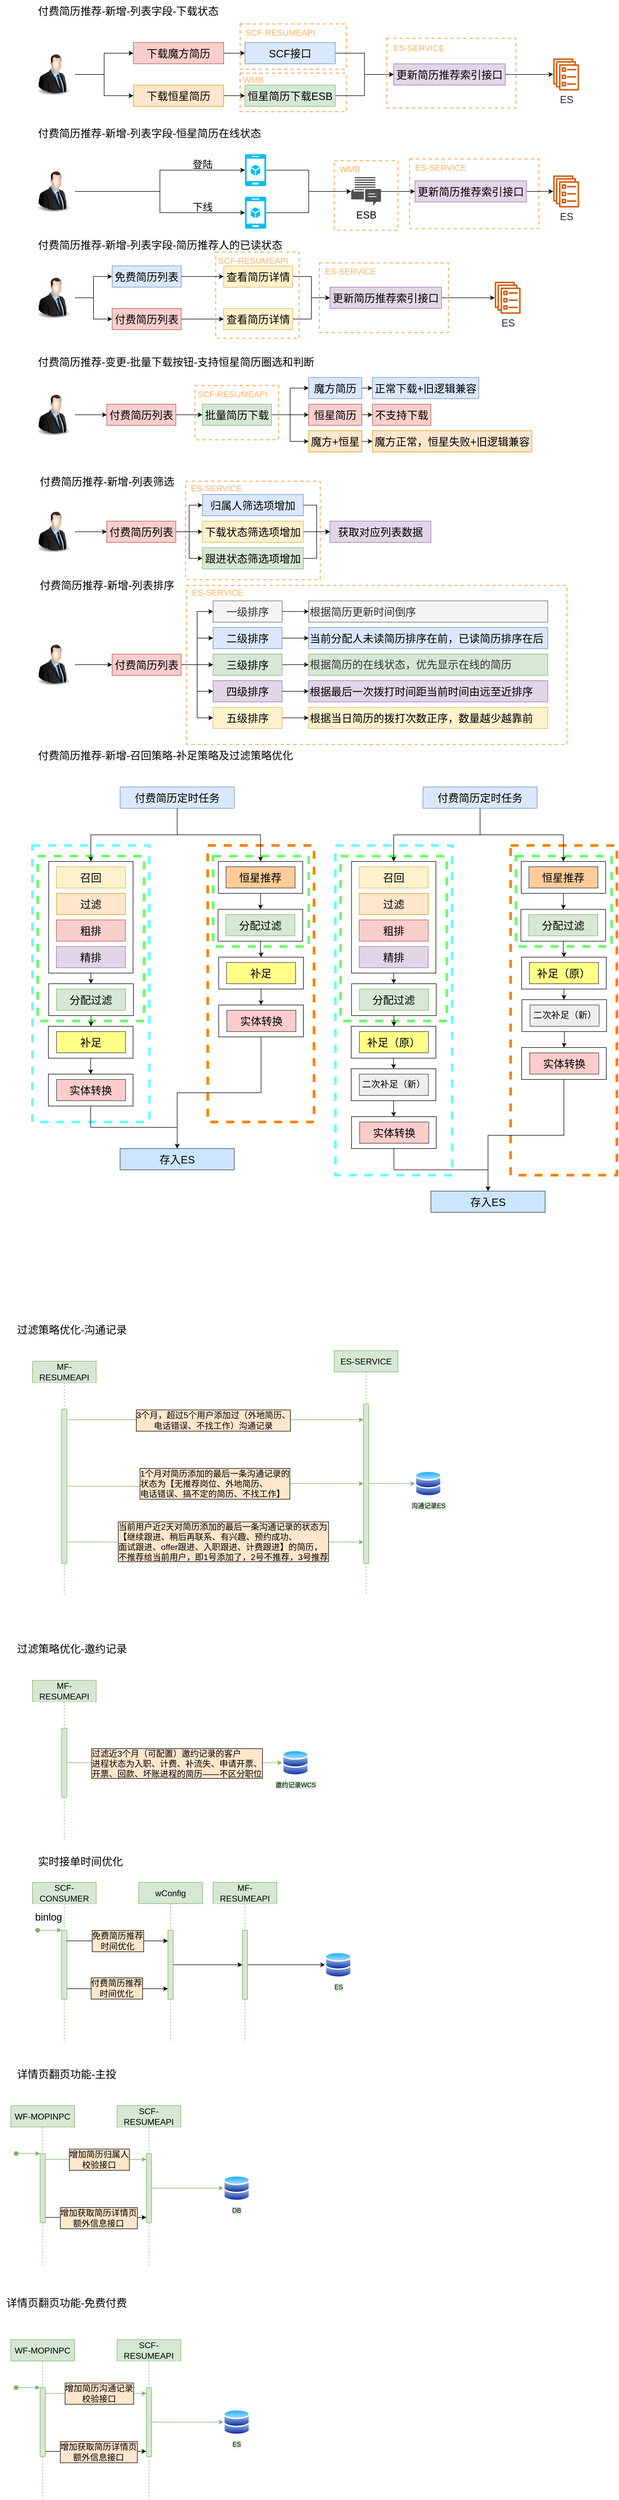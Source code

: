 <mxfile version="20.5.3" type="github">
  <diagram id="SCwV13mbVVRNKIt9pb0m" name="第 1 页">
    <mxGraphModel dx="2301" dy="1636" grid="0" gridSize="10" guides="1" tooltips="1" connect="1" arrows="1" fold="1" page="0" pageScale="1" pageWidth="827" pageHeight="1169" math="0" shadow="0">
      <root>
        <mxCell id="0" />
        <mxCell id="1" parent="0" />
        <mxCell id="MQeFd-S0T9eSnEtIoPAK-86" value="" style="rounded=0;whiteSpace=wrap;html=1;labelBackgroundColor=#FFE6CC;labelBorderColor=default;fontSize=16;dashed=1;strokeColor=#FFB366;strokeWidth=2;" vertex="1" parent="1">
          <mxGeometry x="-430" y="381" width="716" height="299" as="geometry" />
        </mxCell>
        <mxCell id="MQeFd-S0T9eSnEtIoPAK-87" value="ES-SERVICE" style="text;html=1;align=center;verticalAlign=middle;resizable=0;points=[];autosize=1;strokeColor=none;fillColor=none;fontSize=16;fontColor=#FFB366;" vertex="1" parent="1">
          <mxGeometry x="-430" y="378" width="115" height="31" as="geometry" />
        </mxCell>
        <mxCell id="MQeFd-S0T9eSnEtIoPAK-83" value="" style="rounded=0;whiteSpace=wrap;html=1;labelBackgroundColor=#FFE6CC;labelBorderColor=default;fontSize=16;dashed=1;strokeColor=#FFB366;strokeWidth=2;" vertex="1" parent="1">
          <mxGeometry x="-414" y="5" width="157" height="102" as="geometry" />
        </mxCell>
        <mxCell id="MQeFd-S0T9eSnEtIoPAK-84" value="SCF-RESUMEAPI" style="text;html=1;align=center;verticalAlign=middle;resizable=0;points=[];autosize=1;strokeColor=none;fillColor=none;fontSize=16;fontColor=#FFB366;" vertex="1" parent="1">
          <mxGeometry x="-419" y="5" width="150" height="31" as="geometry" />
        </mxCell>
        <mxCell id="MQeFd-S0T9eSnEtIoPAK-81" value="" style="rounded=0;whiteSpace=wrap;html=1;labelBackgroundColor=#FFE6CC;labelBorderColor=default;fontSize=16;dashed=1;strokeColor=#FFB366;strokeWidth=2;" vertex="1" parent="1">
          <mxGeometry x="-431.75" y="185" width="253.5" height="185" as="geometry" />
        </mxCell>
        <mxCell id="MQeFd-S0T9eSnEtIoPAK-79" value="" style="rounded=0;whiteSpace=wrap;html=1;labelBackgroundColor=#FFE6CC;labelBorderColor=default;fontSize=16;dashed=1;strokeColor=#FFB366;strokeWidth=2;" vertex="1" parent="1">
          <mxGeometry x="-375" y="-246" width="157" height="162" as="geometry" />
        </mxCell>
        <mxCell id="MQeFd-S0T9eSnEtIoPAK-77" value="" style="rounded=0;whiteSpace=wrap;html=1;labelBackgroundColor=#FFE6CC;labelBorderColor=default;fontSize=16;dashed=1;strokeColor=#FFB366;strokeWidth=2;" vertex="1" parent="1">
          <mxGeometry x="-180" y="-225.5" width="243" height="131" as="geometry" />
        </mxCell>
        <mxCell id="MQeFd-S0T9eSnEtIoPAK-78" value="ES-SERVICE" style="text;html=1;align=center;verticalAlign=middle;resizable=0;points=[];autosize=1;strokeColor=none;fillColor=none;fontSize=16;fontColor=#FFB366;" vertex="1" parent="1">
          <mxGeometry x="-180" y="-225.5" width="115" height="31" as="geometry" />
        </mxCell>
        <mxCell id="MQeFd-S0T9eSnEtIoPAK-75" value="" style="rounded=0;whiteSpace=wrap;html=1;labelBackgroundColor=#FFE6CC;labelBorderColor=default;fontSize=16;dashed=1;strokeColor=#FFB366;strokeWidth=2;" vertex="1" parent="1">
          <mxGeometry x="-329" y="-582.5" width="200" height="72.5" as="geometry" />
        </mxCell>
        <mxCell id="MQeFd-S0T9eSnEtIoPAK-73" value="" style="rounded=0;whiteSpace=wrap;html=1;labelBackgroundColor=#FFE6CC;labelBorderColor=default;fontSize=16;dashed=1;strokeColor=#FFB366;strokeWidth=2;" vertex="1" parent="1">
          <mxGeometry x="-329" y="-675" width="200" height="85" as="geometry" />
        </mxCell>
        <mxCell id="MQeFd-S0T9eSnEtIoPAK-72" value="" style="rounded=0;whiteSpace=wrap;html=1;labelBackgroundColor=#FFE6CC;labelBorderColor=default;fontSize=16;dashed=1;strokeColor=#FFB366;strokeWidth=2;" vertex="1" parent="1">
          <mxGeometry x="-53" y="-648" width="243" height="131" as="geometry" />
        </mxCell>
        <mxCell id="MQeFd-S0T9eSnEtIoPAK-71" value="" style="rounded=0;whiteSpace=wrap;html=1;labelBackgroundColor=#FFE6CC;labelBorderColor=default;fontSize=16;dashed=1;strokeColor=#FFB366;strokeWidth=2;" vertex="1" parent="1">
          <mxGeometry x="-10" y="-421" width="243" height="131" as="geometry" />
        </mxCell>
        <mxCell id="MQeFd-S0T9eSnEtIoPAK-66" value="" style="rounded=0;whiteSpace=wrap;html=1;labelBackgroundColor=#FFE6CC;labelBorderColor=default;fontSize=16;dashed=1;strokeColor=#FFB366;strokeWidth=2;" vertex="1" parent="1">
          <mxGeometry x="-152" y="-418" width="120" height="131" as="geometry" />
        </mxCell>
        <mxCell id="y4Mw3tPiZwW4ROxLqeEE-63" value="" style="rounded=0;whiteSpace=wrap;html=1;fontSize=20;dashed=1;strokeWidth=5;strokeColor=#FF8000;" parent="1" vertex="1">
          <mxGeometry x="-390" y="870" width="200" height="520" as="geometry" />
        </mxCell>
        <mxCell id="y4Mw3tPiZwW4ROxLqeEE-65" value="" style="rounded=0;whiteSpace=wrap;html=1;fontSize=20;dashed=1;strokeWidth=5;strokeColor=#66FF66;" parent="1" vertex="1">
          <mxGeometry x="-380" y="890" width="180" height="170" as="geometry" />
        </mxCell>
        <mxCell id="y4Mw3tPiZwW4ROxLqeEE-60" value="" style="rounded=0;whiteSpace=wrap;html=1;fontSize=20;dashed=1;strokeWidth=5;strokeColor=#66FFFF;" parent="1" vertex="1">
          <mxGeometry x="-720" y="870" width="220" height="520" as="geometry" />
        </mxCell>
        <mxCell id="y4Mw3tPiZwW4ROxLqeEE-64" value="" style="rounded=0;whiteSpace=wrap;html=1;fontSize=20;dashed=1;strokeWidth=5;strokeColor=#66FF66;" parent="1" vertex="1">
          <mxGeometry x="-710" y="890" width="200" height="310" as="geometry" />
        </mxCell>
        <mxCell id="PC8SQWhDRnTynaGVxxOA-1" value="&lt;font style=&quot;font-size: 20px;&quot;&gt;付费简历推荐-新增-列表字段-下载状态&lt;/font&gt;" style="text;html=1;align=center;verticalAlign=middle;resizable=0;points=[];autosize=1;strokeColor=none;fillColor=none;fontSize=20;" parent="1" vertex="1">
          <mxGeometry x="-720" y="-720" width="360" height="40" as="geometry" />
        </mxCell>
        <mxCell id="PC8SQWhDRnTynaGVxxOA-7" style="edgeStyle=orthogonalEdgeStyle;rounded=0;orthogonalLoop=1;jettySize=auto;html=1;fontSize=20;" parent="1" source="PC8SQWhDRnTynaGVxxOA-3" target="PC8SQWhDRnTynaGVxxOA-6" edge="1">
          <mxGeometry relative="1" as="geometry" />
        </mxCell>
        <mxCell id="PC8SQWhDRnTynaGVxxOA-3" value="SCF接口" style="rounded=0;whiteSpace=wrap;html=1;fontSize=20;fillColor=#dae8fc;strokeColor=#6c8ebf;" parent="1" vertex="1">
          <mxGeometry x="-320" y="-640" width="170" height="40" as="geometry" />
        </mxCell>
        <mxCell id="PC8SQWhDRnTynaGVxxOA-8" style="edgeStyle=orthogonalEdgeStyle;rounded=0;orthogonalLoop=1;jettySize=auto;html=1;entryX=0;entryY=0.5;entryDx=0;entryDy=0;fontSize=20;" parent="1" source="PC8SQWhDRnTynaGVxxOA-4" target="PC8SQWhDRnTynaGVxxOA-6" edge="1">
          <mxGeometry relative="1" as="geometry" />
        </mxCell>
        <mxCell id="PC8SQWhDRnTynaGVxxOA-4" value="恒星简历下载ESB" style="rounded=0;whiteSpace=wrap;html=1;fontSize=20;fillColor=#d5e8d4;strokeColor=#82b366;" parent="1" vertex="1">
          <mxGeometry x="-320" y="-560" width="170" height="40" as="geometry" />
        </mxCell>
        <mxCell id="PC8SQWhDRnTynaGVxxOA-22" style="edgeStyle=orthogonalEdgeStyle;rounded=0;orthogonalLoop=1;jettySize=auto;html=1;fontSize=20;" parent="1" source="PC8SQWhDRnTynaGVxxOA-6" target="PC8SQWhDRnTynaGVxxOA-21" edge="1">
          <mxGeometry relative="1" as="geometry" />
        </mxCell>
        <mxCell id="PC8SQWhDRnTynaGVxxOA-6" value="更新简历推荐索引接口" style="rounded=0;whiteSpace=wrap;html=1;fontSize=20;fillColor=#e1d5e7;strokeColor=#9673a6;" parent="1" vertex="1">
          <mxGeometry x="-40" y="-600" width="210" height="40" as="geometry" />
        </mxCell>
        <mxCell id="PC8SQWhDRnTynaGVxxOA-18" style="edgeStyle=orthogonalEdgeStyle;rounded=0;orthogonalLoop=1;jettySize=auto;html=1;entryX=0;entryY=0.5;entryDx=0;entryDy=0;fontSize=20;" parent="1" source="PC8SQWhDRnTynaGVxxOA-10" target="PC8SQWhDRnTynaGVxxOA-14" edge="1">
          <mxGeometry relative="1" as="geometry" />
        </mxCell>
        <mxCell id="PC8SQWhDRnTynaGVxxOA-19" style="edgeStyle=orthogonalEdgeStyle;rounded=0;orthogonalLoop=1;jettySize=auto;html=1;entryX=0;entryY=0.5;entryDx=0;entryDy=0;fontSize=20;" parent="1" source="PC8SQWhDRnTynaGVxxOA-10" target="PC8SQWhDRnTynaGVxxOA-16" edge="1">
          <mxGeometry relative="1" as="geometry" />
        </mxCell>
        <mxCell id="PC8SQWhDRnTynaGVxxOA-10" value="" style="image;html=1;image=img/lib/clip_art/people/Suit_Man_128x128.png;fontSize=20;" parent="1" vertex="1">
          <mxGeometry x="-720" y="-620" width="80" height="80" as="geometry" />
        </mxCell>
        <mxCell id="PC8SQWhDRnTynaGVxxOA-15" style="edgeStyle=orthogonalEdgeStyle;rounded=0;orthogonalLoop=1;jettySize=auto;html=1;entryX=0;entryY=0.5;entryDx=0;entryDy=0;fontSize=20;" parent="1" source="PC8SQWhDRnTynaGVxxOA-14" target="PC8SQWhDRnTynaGVxxOA-3" edge="1">
          <mxGeometry relative="1" as="geometry" />
        </mxCell>
        <mxCell id="PC8SQWhDRnTynaGVxxOA-14" value="下载魔方简历" style="rounded=0;whiteSpace=wrap;html=1;fontSize=20;fillColor=#f8cecc;strokeColor=#b85450;" parent="1" vertex="1">
          <mxGeometry x="-530" y="-640" width="170" height="40" as="geometry" />
        </mxCell>
        <mxCell id="PC8SQWhDRnTynaGVxxOA-17" style="edgeStyle=orthogonalEdgeStyle;rounded=0;orthogonalLoop=1;jettySize=auto;html=1;entryX=0;entryY=0.5;entryDx=0;entryDy=0;fontSize=20;" parent="1" source="PC8SQWhDRnTynaGVxxOA-16" target="PC8SQWhDRnTynaGVxxOA-4" edge="1">
          <mxGeometry relative="1" as="geometry" />
        </mxCell>
        <mxCell id="PC8SQWhDRnTynaGVxxOA-16" value="下载恒星简历" style="rounded=0;whiteSpace=wrap;html=1;fontSize=20;fillColor=#ffe6cc;strokeColor=#d79b00;" parent="1" vertex="1">
          <mxGeometry x="-530" y="-560" width="170" height="40" as="geometry" />
        </mxCell>
        <mxCell id="PC8SQWhDRnTynaGVxxOA-21" value="&lt;font style=&quot;font-size: 19px;&quot;&gt;ES&lt;/font&gt;" style="sketch=0;outlineConnect=0;fontColor=#232F3E;gradientColor=none;fillColor=#D45B07;strokeColor=none;dashed=0;verticalLabelPosition=bottom;verticalAlign=top;align=center;html=1;fontSize=12;fontStyle=0;aspect=fixed;pointerEvents=1;shape=mxgraph.aws4.ecs_service;" parent="1" vertex="1">
          <mxGeometry x="260" y="-610.16" width="49" height="60.31" as="geometry" />
        </mxCell>
        <mxCell id="PC8SQWhDRnTynaGVxxOA-23" value="付费简历推荐-新增-列表字段-恒星简历在线状态" style="text;html=1;align=center;verticalAlign=middle;resizable=0;points=[];autosize=1;strokeColor=none;fillColor=none;fontSize=20;" parent="1" vertex="1">
          <mxGeometry x="-720" y="-490" width="440" height="40" as="geometry" />
        </mxCell>
        <mxCell id="PC8SQWhDRnTynaGVxxOA-28" style="edgeStyle=orthogonalEdgeStyle;rounded=0;orthogonalLoop=1;jettySize=auto;html=1;entryX=0;entryY=0.5;entryDx=0;entryDy=0;entryPerimeter=0;fontSize=19;" parent="1" source="PC8SQWhDRnTynaGVxxOA-24" target="PC8SQWhDRnTynaGVxxOA-25" edge="1">
          <mxGeometry relative="1" as="geometry" />
        </mxCell>
        <mxCell id="PC8SQWhDRnTynaGVxxOA-31" style="edgeStyle=orthogonalEdgeStyle;rounded=0;orthogonalLoop=1;jettySize=auto;html=1;entryX=0;entryY=0.5;entryDx=0;entryDy=0;entryPerimeter=0;fontSize=19;" parent="1" source="PC8SQWhDRnTynaGVxxOA-24" target="PC8SQWhDRnTynaGVxxOA-30" edge="1">
          <mxGeometry relative="1" as="geometry" />
        </mxCell>
        <mxCell id="PC8SQWhDRnTynaGVxxOA-24" value="" style="image;html=1;image=img/lib/clip_art/people/Suit_Man_128x128.png;fontSize=20;" parent="1" vertex="1">
          <mxGeometry x="-720" y="-400" width="80" height="80" as="geometry" />
        </mxCell>
        <mxCell id="PC8SQWhDRnTynaGVxxOA-35" style="edgeStyle=orthogonalEdgeStyle;rounded=0;orthogonalLoop=1;jettySize=auto;html=1;fontSize=19;" parent="1" source="PC8SQWhDRnTynaGVxxOA-25" target="PC8SQWhDRnTynaGVxxOA-34" edge="1">
          <mxGeometry relative="1" as="geometry" />
        </mxCell>
        <mxCell id="PC8SQWhDRnTynaGVxxOA-25" value="" style="verticalLabelPosition=bottom;html=1;verticalAlign=top;align=center;strokeColor=none;fillColor=#00BEF2;shape=mxgraph.azure.mobile_services;pointerEvents=1;fontSize=19;" parent="1" vertex="1">
          <mxGeometry x="-320" y="-430" width="40" height="60" as="geometry" />
        </mxCell>
        <mxCell id="PC8SQWhDRnTynaGVxxOA-36" style="edgeStyle=orthogonalEdgeStyle;rounded=0;orthogonalLoop=1;jettySize=auto;html=1;fontSize=19;" parent="1" source="PC8SQWhDRnTynaGVxxOA-30" target="PC8SQWhDRnTynaGVxxOA-34" edge="1">
          <mxGeometry relative="1" as="geometry" />
        </mxCell>
        <mxCell id="PC8SQWhDRnTynaGVxxOA-30" value="" style="verticalLabelPosition=bottom;html=1;verticalAlign=top;align=center;strokeColor=none;fillColor=#00BEF2;shape=mxgraph.azure.mobile_services;pointerEvents=1;fontSize=19;" parent="1" vertex="1">
          <mxGeometry x="-320" y="-350" width="40" height="60" as="geometry" />
        </mxCell>
        <mxCell id="PC8SQWhDRnTynaGVxxOA-32" value="登陆" style="text;html=1;align=center;verticalAlign=middle;resizable=0;points=[];autosize=1;strokeColor=none;fillColor=none;fontSize=19;" parent="1" vertex="1">
          <mxGeometry x="-430" y="-430" width="60" height="40" as="geometry" />
        </mxCell>
        <mxCell id="PC8SQWhDRnTynaGVxxOA-33" value="下线" style="text;html=1;align=center;verticalAlign=middle;resizable=0;points=[];autosize=1;strokeColor=none;fillColor=none;fontSize=19;" parent="1" vertex="1">
          <mxGeometry x="-430" y="-350" width="60" height="40" as="geometry" />
        </mxCell>
        <mxCell id="PC8SQWhDRnTynaGVxxOA-60" style="edgeStyle=orthogonalEdgeStyle;rounded=0;orthogonalLoop=1;jettySize=auto;html=1;fontSize=19;" parent="1" source="PC8SQWhDRnTynaGVxxOA-34" target="PC8SQWhDRnTynaGVxxOA-58" edge="1">
          <mxGeometry relative="1" as="geometry" />
        </mxCell>
        <mxCell id="PC8SQWhDRnTynaGVxxOA-34" value="ESB" style="sketch=0;pointerEvents=1;shadow=0;dashed=0;html=1;strokeColor=none;fillColor=#505050;labelPosition=center;verticalLabelPosition=bottom;verticalAlign=top;outlineConnect=0;align=center;shape=mxgraph.office.communications.im_workload;fontSize=19;" parent="1" vertex="1">
          <mxGeometry x="-120" y="-387" width="56" height="54" as="geometry" />
        </mxCell>
        <mxCell id="PC8SQWhDRnTynaGVxxOA-37" value="&lt;font style=&quot;font-size: 19px;&quot;&gt;ES&lt;/font&gt;" style="sketch=0;outlineConnect=0;fontColor=#232F3E;gradientColor=none;fillColor=#D45B07;strokeColor=none;dashed=0;verticalLabelPosition=bottom;verticalAlign=top;align=center;html=1;fontSize=12;fontStyle=0;aspect=fixed;pointerEvents=1;shape=mxgraph.aws4.ecs_service;" parent="1" vertex="1">
          <mxGeometry x="260" y="-390.15" width="49" height="60.31" as="geometry" />
        </mxCell>
        <mxCell id="PC8SQWhDRnTynaGVxxOA-42" value="付费简历推荐-新增-列表字段-简历推荐人的已读状态" style="text;html=1;align=center;verticalAlign=middle;resizable=0;points=[];autosize=1;strokeColor=none;fillColor=none;fontSize=20;" parent="1" vertex="1">
          <mxGeometry x="-720" y="-280" width="480" height="40" as="geometry" />
        </mxCell>
        <mxCell id="PC8SQWhDRnTynaGVxxOA-46" style="edgeStyle=orthogonalEdgeStyle;rounded=0;orthogonalLoop=1;jettySize=auto;html=1;entryX=0;entryY=0.5;entryDx=0;entryDy=0;fontSize=19;" parent="1" source="PC8SQWhDRnTynaGVxxOA-43" target="PC8SQWhDRnTynaGVxxOA-44" edge="1">
          <mxGeometry relative="1" as="geometry" />
        </mxCell>
        <mxCell id="PC8SQWhDRnTynaGVxxOA-47" style="edgeStyle=orthogonalEdgeStyle;rounded=0;orthogonalLoop=1;jettySize=auto;html=1;entryX=0;entryY=0.5;entryDx=0;entryDy=0;fontSize=19;" parent="1" source="PC8SQWhDRnTynaGVxxOA-43" target="PC8SQWhDRnTynaGVxxOA-45" edge="1">
          <mxGeometry relative="1" as="geometry" />
        </mxCell>
        <mxCell id="PC8SQWhDRnTynaGVxxOA-43" value="" style="image;html=1;image=img/lib/clip_art/people/Suit_Man_128x128.png;fontSize=20;" parent="1" vertex="1">
          <mxGeometry x="-720" y="-200" width="80" height="80" as="geometry" />
        </mxCell>
        <mxCell id="PC8SQWhDRnTynaGVxxOA-50" value="" style="edgeStyle=orthogonalEdgeStyle;rounded=0;orthogonalLoop=1;jettySize=auto;html=1;fontSize=19;" parent="1" source="PC8SQWhDRnTynaGVxxOA-44" target="PC8SQWhDRnTynaGVxxOA-49" edge="1">
          <mxGeometry relative="1" as="geometry" />
        </mxCell>
        <mxCell id="PC8SQWhDRnTynaGVxxOA-44" value="免费简历列表" style="rounded=0;whiteSpace=wrap;html=1;fontSize=20;fillColor=#dae8fc;strokeColor=#6c8ebf;" parent="1" vertex="1">
          <mxGeometry x="-570" y="-220" width="130" height="40" as="geometry" />
        </mxCell>
        <mxCell id="PC8SQWhDRnTynaGVxxOA-52" style="edgeStyle=orthogonalEdgeStyle;rounded=0;orthogonalLoop=1;jettySize=auto;html=1;entryX=0;entryY=0.5;entryDx=0;entryDy=0;fontSize=19;" parent="1" source="PC8SQWhDRnTynaGVxxOA-45" target="PC8SQWhDRnTynaGVxxOA-51" edge="1">
          <mxGeometry relative="1" as="geometry" />
        </mxCell>
        <mxCell id="PC8SQWhDRnTynaGVxxOA-45" value="付费简历列表" style="rounded=0;whiteSpace=wrap;html=1;fontSize=20;fillColor=#f8cecc;strokeColor=#b85450;" parent="1" vertex="1">
          <mxGeometry x="-570" y="-140" width="130" height="40" as="geometry" />
        </mxCell>
        <mxCell id="PC8SQWhDRnTynaGVxxOA-54" style="edgeStyle=orthogonalEdgeStyle;rounded=0;orthogonalLoop=1;jettySize=auto;html=1;entryX=0;entryY=0.5;entryDx=0;entryDy=0;fontSize=19;" parent="1" source="PC8SQWhDRnTynaGVxxOA-49" target="PC8SQWhDRnTynaGVxxOA-53" edge="1">
          <mxGeometry relative="1" as="geometry" />
        </mxCell>
        <mxCell id="PC8SQWhDRnTynaGVxxOA-49" value="查看简历详情" style="rounded=0;whiteSpace=wrap;html=1;fontSize=20;fillColor=#fff2cc;strokeColor=#d6b656;" parent="1" vertex="1">
          <mxGeometry x="-360" y="-220" width="130" height="40" as="geometry" />
        </mxCell>
        <mxCell id="PC8SQWhDRnTynaGVxxOA-55" style="edgeStyle=orthogonalEdgeStyle;rounded=0;orthogonalLoop=1;jettySize=auto;html=1;entryX=0;entryY=0.5;entryDx=0;entryDy=0;fontSize=19;" parent="1" source="PC8SQWhDRnTynaGVxxOA-51" target="PC8SQWhDRnTynaGVxxOA-53" edge="1">
          <mxGeometry relative="1" as="geometry" />
        </mxCell>
        <mxCell id="PC8SQWhDRnTynaGVxxOA-51" value="查看简历详情" style="rounded=0;whiteSpace=wrap;html=1;fontSize=20;fillColor=#fff2cc;strokeColor=#d6b656;" parent="1" vertex="1">
          <mxGeometry x="-360" y="-140" width="130" height="40" as="geometry" />
        </mxCell>
        <mxCell id="PC8SQWhDRnTynaGVxxOA-57" style="edgeStyle=orthogonalEdgeStyle;rounded=0;orthogonalLoop=1;jettySize=auto;html=1;fontSize=19;" parent="1" source="PC8SQWhDRnTynaGVxxOA-53" target="PC8SQWhDRnTynaGVxxOA-56" edge="1">
          <mxGeometry relative="1" as="geometry" />
        </mxCell>
        <mxCell id="PC8SQWhDRnTynaGVxxOA-53" value="更新简历推荐索引接口" style="rounded=0;whiteSpace=wrap;html=1;fontSize=20;fillColor=#e1d5e7;strokeColor=#9673a6;" parent="1" vertex="1">
          <mxGeometry x="-160" y="-180" width="210" height="40" as="geometry" />
        </mxCell>
        <mxCell id="PC8SQWhDRnTynaGVxxOA-56" value="&lt;font style=&quot;font-size: 19px;&quot;&gt;ES&lt;/font&gt;" style="sketch=0;outlineConnect=0;fontColor=#232F3E;gradientColor=none;fillColor=#D45B07;strokeColor=none;dashed=0;verticalLabelPosition=bottom;verticalAlign=top;align=center;html=1;fontSize=12;fontStyle=0;aspect=fixed;pointerEvents=1;shape=mxgraph.aws4.ecs_service;" parent="1" vertex="1">
          <mxGeometry x="150" y="-190.15" width="49" height="60.31" as="geometry" />
        </mxCell>
        <mxCell id="PC8SQWhDRnTynaGVxxOA-61" style="edgeStyle=orthogonalEdgeStyle;rounded=0;orthogonalLoop=1;jettySize=auto;html=1;fontSize=19;" parent="1" source="PC8SQWhDRnTynaGVxxOA-58" target="PC8SQWhDRnTynaGVxxOA-37" edge="1">
          <mxGeometry relative="1" as="geometry" />
        </mxCell>
        <mxCell id="PC8SQWhDRnTynaGVxxOA-58" value="更新简历推荐索引接口" style="rounded=0;whiteSpace=wrap;html=1;fontSize=20;fillColor=#e1d5e7;strokeColor=#9673a6;" parent="1" vertex="1">
          <mxGeometry y="-380" width="210" height="40" as="geometry" />
        </mxCell>
        <mxCell id="eqMSji0PlXVWiqu8LJIF-1" value="付费简历推荐-变更-批量下载按钮-支持恒星简历圈选和判断" style="text;html=1;align=center;verticalAlign=middle;resizable=0;points=[];autosize=1;strokeColor=none;fillColor=none;strokeWidth=4;fontSize=20;" parent="1" vertex="1">
          <mxGeometry x="-720" y="-60" width="540" height="40" as="geometry" />
        </mxCell>
        <mxCell id="_KXRqBYxI865I3-CmZS0-2" style="edgeStyle=orthogonalEdgeStyle;rounded=0;orthogonalLoop=1;jettySize=auto;html=1;entryX=0;entryY=0.5;entryDx=0;entryDy=0;fontSize=19;" parent="1" source="_KXRqBYxI865I3-CmZS0-3" target="_KXRqBYxI865I3-CmZS0-7" edge="1">
          <mxGeometry relative="1" as="geometry" />
        </mxCell>
        <mxCell id="_KXRqBYxI865I3-CmZS0-3" value="" style="image;html=1;image=img/lib/clip_art/people/Suit_Man_128x128.png;fontSize=20;" parent="1" vertex="1">
          <mxGeometry x="-720" y="20" width="80" height="80" as="geometry" />
        </mxCell>
        <mxCell id="_KXRqBYxI865I3-CmZS0-6" style="edgeStyle=orthogonalEdgeStyle;rounded=0;orthogonalLoop=1;jettySize=auto;html=1;entryX=0;entryY=0.5;entryDx=0;entryDy=0;fontSize=19;" parent="1" source="_KXRqBYxI865I3-CmZS0-7" target="_KXRqBYxI865I3-CmZS0-11" edge="1">
          <mxGeometry relative="1" as="geometry" />
        </mxCell>
        <mxCell id="_KXRqBYxI865I3-CmZS0-7" value="付费简历列表" style="rounded=0;whiteSpace=wrap;html=1;fontSize=20;fillColor=#f8cecc;strokeColor=#b85450;" parent="1" vertex="1">
          <mxGeometry x="-580" y="40" width="130" height="40" as="geometry" />
        </mxCell>
        <mxCell id="_KXRqBYxI865I3-CmZS0-10" style="edgeStyle=orthogonalEdgeStyle;rounded=0;orthogonalLoop=1;jettySize=auto;html=1;entryX=0;entryY=0.5;entryDx=0;entryDy=0;fontSize=19;" parent="1" source="_KXRqBYxI865I3-CmZS0-11" target="_KXRqBYxI865I3-CmZS0-13" edge="1">
          <mxGeometry relative="1" as="geometry" />
        </mxCell>
        <mxCell id="_KXRqBYxI865I3-CmZS0-16" value="" style="edgeStyle=orthogonalEdgeStyle;rounded=0;orthogonalLoop=1;jettySize=auto;html=1;" parent="1" source="_KXRqBYxI865I3-CmZS0-11" target="_KXRqBYxI865I3-CmZS0-15" edge="1">
          <mxGeometry relative="1" as="geometry" />
        </mxCell>
        <mxCell id="_KXRqBYxI865I3-CmZS0-19" style="edgeStyle=orthogonalEdgeStyle;rounded=0;orthogonalLoop=1;jettySize=auto;html=1;entryX=0;entryY=0.5;entryDx=0;entryDy=0;" parent="1" source="_KXRqBYxI865I3-CmZS0-11" target="_KXRqBYxI865I3-CmZS0-17" edge="1">
          <mxGeometry relative="1" as="geometry" />
        </mxCell>
        <mxCell id="_KXRqBYxI865I3-CmZS0-11" value="批量简历下载" style="rounded=0;whiteSpace=wrap;html=1;fontSize=20;fillColor=#d5e8d4;strokeColor=#82b366;" parent="1" vertex="1">
          <mxGeometry x="-400" y="40" width="130" height="40" as="geometry" />
        </mxCell>
        <mxCell id="_KXRqBYxI865I3-CmZS0-21" style="edgeStyle=orthogonalEdgeStyle;rounded=0;orthogonalLoop=1;jettySize=auto;html=1;entryX=0;entryY=0.5;entryDx=0;entryDy=0;" parent="1" source="_KXRqBYxI865I3-CmZS0-13" target="_KXRqBYxI865I3-CmZS0-20" edge="1">
          <mxGeometry relative="1" as="geometry" />
        </mxCell>
        <mxCell id="_KXRqBYxI865I3-CmZS0-13" value="魔方简历" style="rounded=0;whiteSpace=wrap;html=1;fontSize=20;fillColor=#dae8fc;strokeColor=#6c8ebf;" parent="1" vertex="1">
          <mxGeometry x="-200" y="-10.15" width="100" height="40" as="geometry" />
        </mxCell>
        <mxCell id="_KXRqBYxI865I3-CmZS0-23" style="edgeStyle=orthogonalEdgeStyle;rounded=0;orthogonalLoop=1;jettySize=auto;html=1;entryX=0;entryY=0.5;entryDx=0;entryDy=0;" parent="1" source="_KXRqBYxI865I3-CmZS0-15" target="_KXRqBYxI865I3-CmZS0-22" edge="1">
          <mxGeometry relative="1" as="geometry" />
        </mxCell>
        <mxCell id="_KXRqBYxI865I3-CmZS0-15" value="恒星简历" style="rounded=0;whiteSpace=wrap;html=1;fontSize=20;fillColor=#f8cecc;strokeColor=#b85450;" parent="1" vertex="1">
          <mxGeometry x="-200" y="40" width="100" height="40" as="geometry" />
        </mxCell>
        <mxCell id="_KXRqBYxI865I3-CmZS0-26" style="edgeStyle=orthogonalEdgeStyle;rounded=0;orthogonalLoop=1;jettySize=auto;html=1;" parent="1" source="_KXRqBYxI865I3-CmZS0-17" target="_KXRqBYxI865I3-CmZS0-25" edge="1">
          <mxGeometry relative="1" as="geometry" />
        </mxCell>
        <mxCell id="_KXRqBYxI865I3-CmZS0-17" value="魔方+恒星" style="rounded=0;whiteSpace=wrap;html=1;fontSize=20;fillColor=#ffe6cc;strokeColor=#d79b00;" parent="1" vertex="1">
          <mxGeometry x="-200" y="90" width="100" height="40" as="geometry" />
        </mxCell>
        <mxCell id="_KXRqBYxI865I3-CmZS0-20" value="正常下载+旧逻辑兼容" style="rounded=0;whiteSpace=wrap;html=1;fontSize=20;fillColor=#dae8fc;strokeColor=#6c8ebf;" parent="1" vertex="1">
          <mxGeometry x="-80" y="-10.15" width="200" height="40" as="geometry" />
        </mxCell>
        <mxCell id="_KXRqBYxI865I3-CmZS0-22" value="不支持下载" style="rounded=0;whiteSpace=wrap;html=1;fontSize=20;fillColor=#f8cecc;strokeColor=#b85450;" parent="1" vertex="1">
          <mxGeometry x="-80" y="40" width="110" height="40" as="geometry" />
        </mxCell>
        <mxCell id="_KXRqBYxI865I3-CmZS0-25" value="魔方正常，恒星失败+旧逻辑兼容" style="rounded=0;whiteSpace=wrap;html=1;fontSize=20;fillColor=#ffe6cc;strokeColor=#d79b00;" parent="1" vertex="1">
          <mxGeometry x="-80" y="90" width="300" height="40" as="geometry" />
        </mxCell>
        <mxCell id="_KXRqBYxI865I3-CmZS0-27" value="付费简历推荐-新增-列表筛选" style="text;html=1;align=center;verticalAlign=middle;resizable=0;points=[];autosize=1;strokeColor=none;fillColor=none;fontSize=20;" parent="1" vertex="1">
          <mxGeometry x="-720" y="165" width="280" height="40" as="geometry" />
        </mxCell>
        <mxCell id="_KXRqBYxI865I3-CmZS0-30" style="edgeStyle=orthogonalEdgeStyle;rounded=0;orthogonalLoop=1;jettySize=auto;html=1;entryX=0;entryY=0.5;entryDx=0;entryDy=0;fontSize=20;" parent="1" source="_KXRqBYxI865I3-CmZS0-28" target="_KXRqBYxI865I3-CmZS0-29" edge="1">
          <mxGeometry relative="1" as="geometry" />
        </mxCell>
        <mxCell id="_KXRqBYxI865I3-CmZS0-28" value="" style="image;html=1;image=img/lib/clip_art/people/Suit_Man_128x128.png;fontSize=20;" parent="1" vertex="1">
          <mxGeometry x="-720" y="240" width="80" height="80" as="geometry" />
        </mxCell>
        <mxCell id="_KXRqBYxI865I3-CmZS0-34" value="" style="edgeStyle=orthogonalEdgeStyle;rounded=0;orthogonalLoop=1;jettySize=auto;html=1;fontSize=20;" parent="1" source="_KXRqBYxI865I3-CmZS0-29" target="_KXRqBYxI865I3-CmZS0-33" edge="1">
          <mxGeometry relative="1" as="geometry" />
        </mxCell>
        <mxCell id="_KXRqBYxI865I3-CmZS0-39" style="edgeStyle=orthogonalEdgeStyle;rounded=0;orthogonalLoop=1;jettySize=auto;html=1;entryX=0;entryY=0.5;entryDx=0;entryDy=0;fontSize=20;" parent="1" source="_KXRqBYxI865I3-CmZS0-29" target="_KXRqBYxI865I3-CmZS0-37" edge="1">
          <mxGeometry relative="1" as="geometry" />
        </mxCell>
        <mxCell id="_KXRqBYxI865I3-CmZS0-40" style="edgeStyle=orthogonalEdgeStyle;rounded=0;orthogonalLoop=1;jettySize=auto;html=1;entryX=0;entryY=0.5;entryDx=0;entryDy=0;fontSize=20;" parent="1" source="_KXRqBYxI865I3-CmZS0-29" target="_KXRqBYxI865I3-CmZS0-31" edge="1">
          <mxGeometry relative="1" as="geometry" />
        </mxCell>
        <mxCell id="_KXRqBYxI865I3-CmZS0-29" value="付费简历列表" style="rounded=0;whiteSpace=wrap;html=1;fontSize=20;fillColor=#f8cecc;strokeColor=#b85450;" parent="1" vertex="1">
          <mxGeometry x="-580" y="260" width="130" height="40" as="geometry" />
        </mxCell>
        <mxCell id="_KXRqBYxI865I3-CmZS0-45" style="edgeStyle=orthogonalEdgeStyle;rounded=0;orthogonalLoop=1;jettySize=auto;html=1;entryX=0;entryY=0.5;entryDx=0;entryDy=0;fontSize=20;" parent="1" source="_KXRqBYxI865I3-CmZS0-31" target="_KXRqBYxI865I3-CmZS0-43" edge="1">
          <mxGeometry relative="1" as="geometry" />
        </mxCell>
        <mxCell id="_KXRqBYxI865I3-CmZS0-31" value="归属人筛选项增加" style="rounded=0;whiteSpace=wrap;html=1;fontSize=20;fillColor=#dae8fc;strokeColor=#6c8ebf;" parent="1" vertex="1">
          <mxGeometry x="-400" y="210" width="190" height="40" as="geometry" />
        </mxCell>
        <mxCell id="_KXRqBYxI865I3-CmZS0-44" value="" style="edgeStyle=orthogonalEdgeStyle;rounded=0;orthogonalLoop=1;jettySize=auto;html=1;fontSize=20;" parent="1" source="_KXRqBYxI865I3-CmZS0-33" target="_KXRqBYxI865I3-CmZS0-43" edge="1">
          <mxGeometry relative="1" as="geometry" />
        </mxCell>
        <mxCell id="_KXRqBYxI865I3-CmZS0-33" value="下载状态筛选项增加" style="rounded=0;whiteSpace=wrap;html=1;fontSize=20;fillColor=#fff2cc;strokeColor=#d6b656;" parent="1" vertex="1">
          <mxGeometry x="-400" y="260" width="190" height="40" as="geometry" />
        </mxCell>
        <mxCell id="_KXRqBYxI865I3-CmZS0-46" style="edgeStyle=orthogonalEdgeStyle;rounded=0;orthogonalLoop=1;jettySize=auto;html=1;entryX=0;entryY=0.5;entryDx=0;entryDy=0;fontSize=20;" parent="1" source="_KXRqBYxI865I3-CmZS0-37" target="_KXRqBYxI865I3-CmZS0-43" edge="1">
          <mxGeometry relative="1" as="geometry" />
        </mxCell>
        <mxCell id="_KXRqBYxI865I3-CmZS0-37" value="跟进状态筛选项增加" style="rounded=0;whiteSpace=wrap;html=1;fontSize=20;fillColor=#d5e8d4;strokeColor=#82b366;" parent="1" vertex="1">
          <mxGeometry x="-400" y="310" width="190" height="40" as="geometry" />
        </mxCell>
        <mxCell id="_KXRqBYxI865I3-CmZS0-43" value="获取对应列表数据" style="rounded=0;whiteSpace=wrap;html=1;fontSize=20;fillColor=#e1d5e7;strokeColor=#9673a6;" parent="1" vertex="1">
          <mxGeometry x="-160" y="260" width="190" height="40" as="geometry" />
        </mxCell>
        <mxCell id="_KXRqBYxI865I3-CmZS0-47" value="付费简历推荐-新增-列表排序" style="text;html=1;align=center;verticalAlign=middle;resizable=0;points=[];autosize=1;strokeColor=none;fillColor=none;fontSize=20;" parent="1" vertex="1">
          <mxGeometry x="-720" y="360" width="280" height="40" as="geometry" />
        </mxCell>
        <mxCell id="_KXRqBYxI865I3-CmZS0-50" style="edgeStyle=orthogonalEdgeStyle;rounded=0;orthogonalLoop=1;jettySize=auto;html=1;entryX=0;entryY=0.5;entryDx=0;entryDy=0;fontSize=20;" parent="1" source="_KXRqBYxI865I3-CmZS0-48" target="_KXRqBYxI865I3-CmZS0-49" edge="1">
          <mxGeometry relative="1" as="geometry" />
        </mxCell>
        <mxCell id="_KXRqBYxI865I3-CmZS0-48" value="" style="image;html=1;image=img/lib/clip_art/people/Suit_Man_128x128.png;fontSize=20;" parent="1" vertex="1">
          <mxGeometry x="-720" y="490" width="80" height="80" as="geometry" />
        </mxCell>
        <mxCell id="_KXRqBYxI865I3-CmZS0-53" style="edgeStyle=orthogonalEdgeStyle;rounded=0;orthogonalLoop=1;jettySize=auto;html=1;entryX=0;entryY=0.5;entryDx=0;entryDy=0;fontSize=20;" parent="1" source="_KXRqBYxI865I3-CmZS0-49" target="_KXRqBYxI865I3-CmZS0-51" edge="1">
          <mxGeometry relative="1" as="geometry" />
        </mxCell>
        <mxCell id="_KXRqBYxI865I3-CmZS0-57" style="edgeStyle=orthogonalEdgeStyle;rounded=0;orthogonalLoop=1;jettySize=auto;html=1;entryX=0;entryY=0.5;entryDx=0;entryDy=0;fontSize=20;" parent="1" source="_KXRqBYxI865I3-CmZS0-49" target="_KXRqBYxI865I3-CmZS0-56" edge="1">
          <mxGeometry relative="1" as="geometry" />
        </mxCell>
        <mxCell id="_KXRqBYxI865I3-CmZS0-59" style="edgeStyle=orthogonalEdgeStyle;rounded=0;orthogonalLoop=1;jettySize=auto;html=1;entryX=0;entryY=0.5;entryDx=0;entryDy=0;fontSize=20;" parent="1" source="_KXRqBYxI865I3-CmZS0-49" target="_KXRqBYxI865I3-CmZS0-58" edge="1">
          <mxGeometry relative="1" as="geometry" />
        </mxCell>
        <mxCell id="_KXRqBYxI865I3-CmZS0-64" style="edgeStyle=orthogonalEdgeStyle;rounded=0;orthogonalLoop=1;jettySize=auto;html=1;entryX=0;entryY=0.5;entryDx=0;entryDy=0;fontSize=20;" parent="1" source="_KXRqBYxI865I3-CmZS0-49" target="_KXRqBYxI865I3-CmZS0-60" edge="1">
          <mxGeometry relative="1" as="geometry" />
        </mxCell>
        <mxCell id="_KXRqBYxI865I3-CmZS0-65" style="edgeStyle=orthogonalEdgeStyle;rounded=0;orthogonalLoop=1;jettySize=auto;html=1;entryX=0;entryY=0.5;entryDx=0;entryDy=0;fontSize=20;" parent="1" source="_KXRqBYxI865I3-CmZS0-49" target="_KXRqBYxI865I3-CmZS0-61" edge="1">
          <mxGeometry relative="1" as="geometry" />
        </mxCell>
        <mxCell id="_KXRqBYxI865I3-CmZS0-49" value="付费简历列表" style="rounded=0;whiteSpace=wrap;html=1;fontSize=20;fillColor=#f8cecc;strokeColor=#b85450;" parent="1" vertex="1">
          <mxGeometry x="-570" y="510" width="130" height="40" as="geometry" />
        </mxCell>
        <mxCell id="y4Mw3tPiZwW4ROxLqeEE-2" value="" style="edgeStyle=orthogonalEdgeStyle;rounded=0;orthogonalLoop=1;jettySize=auto;html=1;" parent="1" source="_KXRqBYxI865I3-CmZS0-51" target="y4Mw3tPiZwW4ROxLqeEE-1" edge="1">
          <mxGeometry relative="1" as="geometry" />
        </mxCell>
        <mxCell id="_KXRqBYxI865I3-CmZS0-51" value="一级排序" style="rounded=0;whiteSpace=wrap;html=1;fontSize=20;fillColor=#f5f5f5;fontColor=#333333;strokeColor=#666666;" parent="1" vertex="1">
          <mxGeometry x="-380" y="410" width="130" height="40" as="geometry" />
        </mxCell>
        <mxCell id="y4Mw3tPiZwW4ROxLqeEE-5" value="" style="edgeStyle=orthogonalEdgeStyle;rounded=0;orthogonalLoop=1;jettySize=auto;html=1;" parent="1" source="_KXRqBYxI865I3-CmZS0-56" target="y4Mw3tPiZwW4ROxLqeEE-4" edge="1">
          <mxGeometry relative="1" as="geometry" />
        </mxCell>
        <mxCell id="_KXRqBYxI865I3-CmZS0-56" value="二级排序" style="rounded=0;whiteSpace=wrap;html=1;fontSize=20;fillColor=#dae8fc;strokeColor=#6c8ebf;" parent="1" vertex="1">
          <mxGeometry x="-380" y="460" width="130" height="40" as="geometry" />
        </mxCell>
        <mxCell id="y4Mw3tPiZwW4ROxLqeEE-17" value="" style="edgeStyle=orthogonalEdgeStyle;rounded=0;orthogonalLoop=1;jettySize=auto;html=1;" parent="1" source="_KXRqBYxI865I3-CmZS0-58" target="y4Mw3tPiZwW4ROxLqeEE-16" edge="1">
          <mxGeometry relative="1" as="geometry" />
        </mxCell>
        <mxCell id="_KXRqBYxI865I3-CmZS0-58" value="三级排序" style="rounded=0;whiteSpace=wrap;html=1;fontSize=20;fillColor=#d5e8d4;strokeColor=#82b366;" parent="1" vertex="1">
          <mxGeometry x="-380" y="510" width="130" height="40" as="geometry" />
        </mxCell>
        <mxCell id="y4Mw3tPiZwW4ROxLqeEE-14" style="edgeStyle=orthogonalEdgeStyle;rounded=0;orthogonalLoop=1;jettySize=auto;html=1;entryX=0;entryY=0.5;entryDx=0;entryDy=0;" parent="1" source="_KXRqBYxI865I3-CmZS0-60" target="y4Mw3tPiZwW4ROxLqeEE-13" edge="1">
          <mxGeometry relative="1" as="geometry" />
        </mxCell>
        <mxCell id="_KXRqBYxI865I3-CmZS0-60" value="四级排序" style="rounded=0;whiteSpace=wrap;html=1;fontSize=20;fillColor=#e1d5e7;strokeColor=#9673a6;" parent="1" vertex="1">
          <mxGeometry x="-380" y="560" width="130" height="40" as="geometry" />
        </mxCell>
        <mxCell id="y4Mw3tPiZwW4ROxLqeEE-12" style="edgeStyle=orthogonalEdgeStyle;rounded=0;orthogonalLoop=1;jettySize=auto;html=1;entryX=0;entryY=0.5;entryDx=0;entryDy=0;" parent="1" source="_KXRqBYxI865I3-CmZS0-61" target="y4Mw3tPiZwW4ROxLqeEE-11" edge="1">
          <mxGeometry relative="1" as="geometry" />
        </mxCell>
        <mxCell id="_KXRqBYxI865I3-CmZS0-61" value="五级排序" style="rounded=0;whiteSpace=wrap;html=1;fontSize=20;fillColor=#fff2cc;strokeColor=#d6b656;" parent="1" vertex="1">
          <mxGeometry x="-380" y="610" width="130" height="40" as="geometry" />
        </mxCell>
        <mxCell id="y4Mw3tPiZwW4ROxLqeEE-1" value="根据简历更新时间倒序" style="rounded=0;whiteSpace=wrap;html=1;fontSize=20;align=left;fillColor=#f5f5f5;fontColor=#333333;strokeColor=#666666;" parent="1" vertex="1">
          <mxGeometry x="-200" y="410" width="450" height="40" as="geometry" />
        </mxCell>
        <mxCell id="y4Mw3tPiZwW4ROxLqeEE-4" value="当前分配人未读简历排序在前，已读简历排序在后" style="rounded=0;whiteSpace=wrap;html=1;fontSize=20;align=left;fillColor=#dae8fc;strokeColor=#6c8ebf;" parent="1" vertex="1">
          <mxGeometry x="-200" y="460" width="450" height="40" as="geometry" />
        </mxCell>
        <mxCell id="y4Mw3tPiZwW4ROxLqeEE-11" value="根据当日简历的拨打次数正序，数量越少越靠前" style="rounded=0;whiteSpace=wrap;html=1;fontSize=20;align=left;fillColor=#fff2cc;strokeColor=#d6b656;" parent="1" vertex="1">
          <mxGeometry x="-200" y="610" width="450" height="40" as="geometry" />
        </mxCell>
        <mxCell id="y4Mw3tPiZwW4ROxLqeEE-13" value="根据最后一次拨打时间距当前时间由远至近排序" style="rounded=0;whiteSpace=wrap;html=1;fontSize=20;align=left;fillColor=#e1d5e7;strokeColor=#9673a6;" parent="1" vertex="1">
          <mxGeometry x="-200" y="560" width="450" height="40" as="geometry" />
        </mxCell>
        <mxCell id="y4Mw3tPiZwW4ROxLqeEE-16" value="&lt;div style=&quot;font-size: 20px;&quot; data-hash=&quot;0ffbb7cc1fa9f8e84115c2285eb6f4c3&quot; data-version=&quot;3.0.0&quot;&gt;&lt;/div&gt;&lt;div style=&quot;font-size: 20px;&quot;&gt;&lt;div class=&quot;document&quot; style=&quot;font-size: 20px;&quot;&gt;&lt;div class=&quot;section&quot; style=&quot;font-size: 20px;&quot;&gt;&lt;p style=&quot;line-height: 1.3px; margin-top: 4px; margin-bottom: 4px; margin-left: 22.4px; text-indent: -16.8pt; font-size: 20px;&quot; class=&quot;paragraph text-align-type-left pap-line-1.3 pap-line-rule-auto pap-spacing-before-3pt pap-spacing-after-3pt pap-left-indent-16.8pt pap-hanging-indent-16.8pt&quot;&gt;&lt;span style=&quot;font-size: 20px; font-family: &amp;quot;Helvetica Neue&amp;quot;, Helvetica, &amp;quot;PingFang SC&amp;quot;, &amp;quot;Microsoft YaHei&amp;quot;, &amp;quot;Source Han Sans SC&amp;quot;, &amp;quot;Noto Sans CJK SC&amp;quot;, &amp;quot;WenQuanYi Micro Hei&amp;quot;, sans-serif; color: rgb(51, 51, 51); letter-spacing: 0pt; vertical-align: baseline;&quot; data-font-family=&quot;default&quot;&gt;根据简历的在线状态，优先显示在线的简历&lt;/span&gt;&lt;/p&gt;&lt;/div&gt;&lt;/div&gt;&lt;/div&gt;" style="rounded=0;whiteSpace=wrap;html=1;fontSize=20;align=left;fillColor=#d5e8d4;strokeColor=#82b366;" parent="1" vertex="1">
          <mxGeometry x="-200" y="510" width="450" height="40" as="geometry" />
        </mxCell>
        <mxCell id="y4Mw3tPiZwW4ROxLqeEE-18" value="付费简历推荐-新增-召回策略-补足策略及过滤策略优化" style="text;html=1;align=center;verticalAlign=middle;resizable=0;points=[];autosize=1;strokeColor=none;fillColor=none;fontSize=20;" parent="1" vertex="1">
          <mxGeometry x="-720" y="680" width="500" height="40" as="geometry" />
        </mxCell>
        <mxCell id="y4Mw3tPiZwW4ROxLqeEE-38" style="edgeStyle=orthogonalEdgeStyle;rounded=0;orthogonalLoop=1;jettySize=auto;html=1;entryX=0.5;entryY=0;entryDx=0;entryDy=0;fontSize=20;" parent="1" source="y4Mw3tPiZwW4ROxLqeEE-20" target="y4Mw3tPiZwW4ROxLqeEE-21" edge="1">
          <mxGeometry relative="1" as="geometry" />
        </mxCell>
        <mxCell id="y4Mw3tPiZwW4ROxLqeEE-39" style="edgeStyle=orthogonalEdgeStyle;rounded=0;orthogonalLoop=1;jettySize=auto;html=1;fontSize=20;" parent="1" source="y4Mw3tPiZwW4ROxLqeEE-20" target="y4Mw3tPiZwW4ROxLqeEE-31" edge="1">
          <mxGeometry relative="1" as="geometry" />
        </mxCell>
        <mxCell id="y4Mw3tPiZwW4ROxLqeEE-20" value="付费简历定时任务" style="rounded=0;whiteSpace=wrap;html=1;fontSize=20;fillColor=#dae8fc;strokeColor=#6c8ebf;" parent="1" vertex="1">
          <mxGeometry x="-555" y="760" width="215" height="40" as="geometry" />
        </mxCell>
        <mxCell id="y4Mw3tPiZwW4ROxLqeEE-28" style="edgeStyle=orthogonalEdgeStyle;rounded=0;orthogonalLoop=1;jettySize=auto;html=1;fontSize=20;" parent="1" source="y4Mw3tPiZwW4ROxLqeEE-21" target="y4Mw3tPiZwW4ROxLqeEE-27" edge="1">
          <mxGeometry relative="1" as="geometry" />
        </mxCell>
        <mxCell id="y4Mw3tPiZwW4ROxLqeEE-21" value="" style="rounded=0;whiteSpace=wrap;html=1;fontSize=20;" parent="1" vertex="1">
          <mxGeometry x="-689.37" y="900" width="158.75" height="210" as="geometry" />
        </mxCell>
        <mxCell id="y4Mw3tPiZwW4ROxLqeEE-23" value="召回" style="rounded=0;whiteSpace=wrap;html=1;fontSize=20;fillColor=#fff2cc;strokeColor=#d6b656;" parent="1" vertex="1">
          <mxGeometry x="-674.99" y="910" width="130" height="40" as="geometry" />
        </mxCell>
        <mxCell id="y4Mw3tPiZwW4ROxLqeEE-24" value="过滤" style="rounded=0;whiteSpace=wrap;html=1;fontSize=20;fillColor=#ffe6cc;strokeColor=#d79b00;" parent="1" vertex="1">
          <mxGeometry x="-674.99" y="960" width="130" height="40" as="geometry" />
        </mxCell>
        <mxCell id="y4Mw3tPiZwW4ROxLqeEE-25" value="粗排" style="rounded=0;whiteSpace=wrap;html=1;fontSize=20;fillColor=#f8cecc;strokeColor=#b85450;" parent="1" vertex="1">
          <mxGeometry x="-674.99" y="1010" width="130" height="40" as="geometry" />
        </mxCell>
        <mxCell id="y4Mw3tPiZwW4ROxLqeEE-26" value="精排" style="rounded=0;whiteSpace=wrap;html=1;fontSize=20;fillColor=#e1d5e7;strokeColor=#9673a6;" parent="1" vertex="1">
          <mxGeometry x="-675" y="1060" width="130" height="40" as="geometry" />
        </mxCell>
        <mxCell id="y4Mw3tPiZwW4ROxLqeEE-41" value="" style="edgeStyle=orthogonalEdgeStyle;rounded=0;orthogonalLoop=1;jettySize=auto;html=1;fontSize=20;" parent="1" source="y4Mw3tPiZwW4ROxLqeEE-27" target="y4Mw3tPiZwW4ROxLqeEE-40" edge="1">
          <mxGeometry relative="1" as="geometry" />
        </mxCell>
        <mxCell id="y4Mw3tPiZwW4ROxLqeEE-27" value="" style="rounded=0;whiteSpace=wrap;html=1;fontSize=20;" parent="1" vertex="1">
          <mxGeometry x="-689.37" y="1130" width="159.37" height="60" as="geometry" />
        </mxCell>
        <mxCell id="y4Mw3tPiZwW4ROxLqeEE-29" value="分配过滤" style="rounded=0;whiteSpace=wrap;html=1;fontSize=20;fillColor=#d5e8d4;strokeColor=#82b366;" parent="1" vertex="1">
          <mxGeometry x="-674.68" y="1140" width="130" height="40" as="geometry" />
        </mxCell>
        <mxCell id="y4Mw3tPiZwW4ROxLqeEE-30" style="edgeStyle=orthogonalEdgeStyle;rounded=0;orthogonalLoop=1;jettySize=auto;html=1;fontSize=20;" parent="1" source="y4Mw3tPiZwW4ROxLqeEE-31" target="y4Mw3tPiZwW4ROxLqeEE-36" edge="1">
          <mxGeometry relative="1" as="geometry" />
        </mxCell>
        <mxCell id="y4Mw3tPiZwW4ROxLqeEE-31" value="" style="rounded=0;whiteSpace=wrap;html=1;fontSize=20;" parent="1" vertex="1">
          <mxGeometry x="-370" y="900" width="158.75" height="60" as="geometry" />
        </mxCell>
        <mxCell id="y4Mw3tPiZwW4ROxLqeEE-32" value="恒星推荐" style="rounded=0;whiteSpace=wrap;html=1;fontSize=20;fillColor=#ffcc99;strokeColor=#36393d;" parent="1" vertex="1">
          <mxGeometry x="-355.62" y="910" width="130" height="40" as="geometry" />
        </mxCell>
        <mxCell id="y4Mw3tPiZwW4ROxLqeEE-44" value="" style="edgeStyle=orthogonalEdgeStyle;rounded=0;orthogonalLoop=1;jettySize=auto;html=1;fontSize=20;" parent="1" source="y4Mw3tPiZwW4ROxLqeEE-36" target="y4Mw3tPiZwW4ROxLqeEE-43" edge="1">
          <mxGeometry relative="1" as="geometry" />
        </mxCell>
        <mxCell id="y4Mw3tPiZwW4ROxLqeEE-36" value="" style="rounded=0;whiteSpace=wrap;html=1;fontSize=20;" parent="1" vertex="1">
          <mxGeometry x="-370.62" y="990" width="159.37" height="60" as="geometry" />
        </mxCell>
        <mxCell id="y4Mw3tPiZwW4ROxLqeEE-37" value="分配过滤" style="rounded=0;whiteSpace=wrap;html=1;fontSize=20;fillColor=#d5e8d4;strokeColor=#82b366;" parent="1" vertex="1">
          <mxGeometry x="-355.93" y="1000" width="130" height="40" as="geometry" />
        </mxCell>
        <mxCell id="y4Mw3tPiZwW4ROxLqeEE-52" value="" style="edgeStyle=orthogonalEdgeStyle;rounded=0;orthogonalLoop=1;jettySize=auto;html=1;fontSize=20;" parent="1" source="y4Mw3tPiZwW4ROxLqeEE-40" target="y4Mw3tPiZwW4ROxLqeEE-51" edge="1">
          <mxGeometry relative="1" as="geometry" />
        </mxCell>
        <mxCell id="y4Mw3tPiZwW4ROxLqeEE-40" value="" style="rounded=0;whiteSpace=wrap;html=1;fontSize=20;" parent="1" vertex="1">
          <mxGeometry x="-689.99" y="1210" width="159.37" height="60" as="geometry" />
        </mxCell>
        <mxCell id="y4Mw3tPiZwW4ROxLqeEE-42" value="补足" style="rounded=0;whiteSpace=wrap;html=1;fontSize=20;fillColor=#ffff88;strokeColor=#36393d;" parent="1" vertex="1">
          <mxGeometry x="-674.68" y="1220" width="130" height="40" as="geometry" />
        </mxCell>
        <mxCell id="y4Mw3tPiZwW4ROxLqeEE-57" style="edgeStyle=orthogonalEdgeStyle;rounded=0;orthogonalLoop=1;jettySize=auto;html=1;entryX=0.5;entryY=0;entryDx=0;entryDy=0;fontSize=20;" parent="1" source="y4Mw3tPiZwW4ROxLqeEE-43" target="y4Mw3tPiZwW4ROxLqeEE-55" edge="1">
          <mxGeometry relative="1" as="geometry" />
        </mxCell>
        <mxCell id="y4Mw3tPiZwW4ROxLqeEE-43" value="" style="rounded=0;whiteSpace=wrap;html=1;fontSize=20;" parent="1" vertex="1">
          <mxGeometry x="-369.37" y="1080" width="159.37" height="60" as="geometry" />
        </mxCell>
        <mxCell id="y4Mw3tPiZwW4ROxLqeEE-45" value="补足" style="rounded=0;whiteSpace=wrap;html=1;fontSize=20;fillColor=#ffff88;strokeColor=#36393d;" parent="1" vertex="1">
          <mxGeometry x="-354.68" y="1090" width="130" height="40" as="geometry" />
        </mxCell>
        <mxCell id="y4Mw3tPiZwW4ROxLqeEE-47" value="存入ES" style="rounded=0;whiteSpace=wrap;html=1;fontSize=20;fillColor=#cce5ff;strokeColor=#36393d;" parent="1" vertex="1">
          <mxGeometry x="-555" y="1440" width="215" height="40" as="geometry" />
        </mxCell>
        <mxCell id="y4Mw3tPiZwW4ROxLqeEE-58" style="edgeStyle=orthogonalEdgeStyle;rounded=0;orthogonalLoop=1;jettySize=auto;html=1;entryX=0.5;entryY=0;entryDx=0;entryDy=0;fontSize=20;" parent="1" source="y4Mw3tPiZwW4ROxLqeEE-51" target="y4Mw3tPiZwW4ROxLqeEE-47" edge="1">
          <mxGeometry relative="1" as="geometry" />
        </mxCell>
        <mxCell id="y4Mw3tPiZwW4ROxLqeEE-51" value="" style="rounded=0;whiteSpace=wrap;html=1;fontSize=20;" parent="1" vertex="1">
          <mxGeometry x="-689.99" y="1300" width="159.37" height="60" as="geometry" />
        </mxCell>
        <mxCell id="y4Mw3tPiZwW4ROxLqeEE-53" value="实体转换" style="rounded=0;whiteSpace=wrap;html=1;fontSize=20;fillColor=#ffcccc;strokeColor=#36393d;" parent="1" vertex="1">
          <mxGeometry x="-674.68" y="1310" width="130" height="40" as="geometry" />
        </mxCell>
        <mxCell id="y4Mw3tPiZwW4ROxLqeEE-59" style="edgeStyle=orthogonalEdgeStyle;rounded=0;orthogonalLoop=1;jettySize=auto;html=1;fontSize=20;" parent="1" source="y4Mw3tPiZwW4ROxLqeEE-55" target="y4Mw3tPiZwW4ROxLqeEE-47" edge="1">
          <mxGeometry relative="1" as="geometry" />
        </mxCell>
        <mxCell id="y4Mw3tPiZwW4ROxLqeEE-55" value="" style="rounded=0;whiteSpace=wrap;html=1;fontSize=20;" parent="1" vertex="1">
          <mxGeometry x="-369.37" y="1170" width="159.37" height="60" as="geometry" />
        </mxCell>
        <mxCell id="y4Mw3tPiZwW4ROxLqeEE-56" value="实体转换" style="rounded=0;whiteSpace=wrap;html=1;fontSize=20;fillColor=#ffcccc;strokeColor=#36393d;" parent="1" vertex="1">
          <mxGeometry x="-354.06" y="1180" width="130" height="40" as="geometry" />
        </mxCell>
        <mxCell id="y4Mw3tPiZwW4ROxLqeEE-66" value="" style="rounded=0;whiteSpace=wrap;html=1;fontSize=20;dashed=1;strokeWidth=5;strokeColor=#FF8000;" parent="1" vertex="1">
          <mxGeometry x="180" y="870" width="200" height="620" as="geometry" />
        </mxCell>
        <mxCell id="y4Mw3tPiZwW4ROxLqeEE-67" value="" style="rounded=0;whiteSpace=wrap;html=1;fontSize=20;dashed=1;strokeWidth=5;strokeColor=#66FF66;" parent="1" vertex="1">
          <mxGeometry x="190" y="890" width="180" height="170" as="geometry" />
        </mxCell>
        <mxCell id="y4Mw3tPiZwW4ROxLqeEE-68" value="" style="rounded=0;whiteSpace=wrap;html=1;fontSize=20;dashed=1;strokeWidth=5;strokeColor=#66FFFF;" parent="1" vertex="1">
          <mxGeometry x="-150" y="870" width="220" height="620" as="geometry" />
        </mxCell>
        <mxCell id="y4Mw3tPiZwW4ROxLqeEE-69" value="" style="rounded=0;whiteSpace=wrap;html=1;fontSize=20;dashed=1;strokeWidth=5;strokeColor=#66FF66;" parent="1" vertex="1">
          <mxGeometry x="-140" y="890" width="200" height="310" as="geometry" />
        </mxCell>
        <mxCell id="y4Mw3tPiZwW4ROxLqeEE-70" style="edgeStyle=orthogonalEdgeStyle;rounded=0;orthogonalLoop=1;jettySize=auto;html=1;entryX=0.5;entryY=0;entryDx=0;entryDy=0;fontSize=20;" parent="1" source="y4Mw3tPiZwW4ROxLqeEE-72" target="y4Mw3tPiZwW4ROxLqeEE-74" edge="1">
          <mxGeometry relative="1" as="geometry" />
        </mxCell>
        <mxCell id="y4Mw3tPiZwW4ROxLqeEE-71" style="edgeStyle=orthogonalEdgeStyle;rounded=0;orthogonalLoop=1;jettySize=auto;html=1;fontSize=20;" parent="1" source="y4Mw3tPiZwW4ROxLqeEE-72" target="y4Mw3tPiZwW4ROxLqeEE-83" edge="1">
          <mxGeometry relative="1" as="geometry" />
        </mxCell>
        <mxCell id="y4Mw3tPiZwW4ROxLqeEE-72" value="付费简历定时任务" style="rounded=0;whiteSpace=wrap;html=1;fontSize=20;fillColor=#dae8fc;strokeColor=#6c8ebf;" parent="1" vertex="1">
          <mxGeometry x="15" y="760" width="215" height="40" as="geometry" />
        </mxCell>
        <mxCell id="y4Mw3tPiZwW4ROxLqeEE-73" style="edgeStyle=orthogonalEdgeStyle;rounded=0;orthogonalLoop=1;jettySize=auto;html=1;fontSize=20;" parent="1" source="y4Mw3tPiZwW4ROxLqeEE-74" target="y4Mw3tPiZwW4ROxLqeEE-80" edge="1">
          <mxGeometry relative="1" as="geometry" />
        </mxCell>
        <mxCell id="y4Mw3tPiZwW4ROxLqeEE-74" value="" style="rounded=0;whiteSpace=wrap;html=1;fontSize=20;" parent="1" vertex="1">
          <mxGeometry x="-119.37" y="900" width="158.75" height="210" as="geometry" />
        </mxCell>
        <mxCell id="y4Mw3tPiZwW4ROxLqeEE-75" value="召回" style="rounded=0;whiteSpace=wrap;html=1;fontSize=20;fillColor=#fff2cc;strokeColor=#d6b656;" parent="1" vertex="1">
          <mxGeometry x="-104.99" y="910" width="130" height="40" as="geometry" />
        </mxCell>
        <mxCell id="y4Mw3tPiZwW4ROxLqeEE-76" value="过滤" style="rounded=0;whiteSpace=wrap;html=1;fontSize=20;fillColor=#ffe6cc;strokeColor=#d79b00;" parent="1" vertex="1">
          <mxGeometry x="-104.99" y="960" width="130" height="40" as="geometry" />
        </mxCell>
        <mxCell id="y4Mw3tPiZwW4ROxLqeEE-77" value="粗排" style="rounded=0;whiteSpace=wrap;html=1;fontSize=20;fillColor=#f8cecc;strokeColor=#b85450;" parent="1" vertex="1">
          <mxGeometry x="-104.99" y="1010" width="130" height="40" as="geometry" />
        </mxCell>
        <mxCell id="y4Mw3tPiZwW4ROxLqeEE-78" value="精排" style="rounded=0;whiteSpace=wrap;html=1;fontSize=20;fillColor=#e1d5e7;strokeColor=#9673a6;" parent="1" vertex="1">
          <mxGeometry x="-105" y="1060" width="130" height="40" as="geometry" />
        </mxCell>
        <mxCell id="y4Mw3tPiZwW4ROxLqeEE-79" value="" style="edgeStyle=orthogonalEdgeStyle;rounded=0;orthogonalLoop=1;jettySize=auto;html=1;fontSize=20;" parent="1" source="y4Mw3tPiZwW4ROxLqeEE-80" target="y4Mw3tPiZwW4ROxLqeEE-89" edge="1">
          <mxGeometry relative="1" as="geometry" />
        </mxCell>
        <mxCell id="y4Mw3tPiZwW4ROxLqeEE-80" value="" style="rounded=0;whiteSpace=wrap;html=1;fontSize=20;" parent="1" vertex="1">
          <mxGeometry x="-119.37" y="1130" width="159.37" height="60" as="geometry" />
        </mxCell>
        <mxCell id="y4Mw3tPiZwW4ROxLqeEE-81" value="分配过滤" style="rounded=0;whiteSpace=wrap;html=1;fontSize=20;fillColor=#d5e8d4;strokeColor=#82b366;" parent="1" vertex="1">
          <mxGeometry x="-104.68" y="1140" width="130" height="40" as="geometry" />
        </mxCell>
        <mxCell id="y4Mw3tPiZwW4ROxLqeEE-82" style="edgeStyle=orthogonalEdgeStyle;rounded=0;orthogonalLoop=1;jettySize=auto;html=1;fontSize=20;" parent="1" source="y4Mw3tPiZwW4ROxLqeEE-83" target="y4Mw3tPiZwW4ROxLqeEE-86" edge="1">
          <mxGeometry relative="1" as="geometry" />
        </mxCell>
        <mxCell id="y4Mw3tPiZwW4ROxLqeEE-83" value="" style="rounded=0;whiteSpace=wrap;html=1;fontSize=20;" parent="1" vertex="1">
          <mxGeometry x="200" y="900" width="158.75" height="60" as="geometry" />
        </mxCell>
        <mxCell id="y4Mw3tPiZwW4ROxLqeEE-84" value="恒星推荐" style="rounded=0;whiteSpace=wrap;html=1;fontSize=20;fillColor=#ffcc99;strokeColor=#36393d;" parent="1" vertex="1">
          <mxGeometry x="214.38" y="910" width="130" height="40" as="geometry" />
        </mxCell>
        <mxCell id="y4Mw3tPiZwW4ROxLqeEE-85" value="" style="edgeStyle=orthogonalEdgeStyle;rounded=0;orthogonalLoop=1;jettySize=auto;html=1;fontSize=20;" parent="1" source="y4Mw3tPiZwW4ROxLqeEE-86" target="y4Mw3tPiZwW4ROxLqeEE-92" edge="1">
          <mxGeometry relative="1" as="geometry" />
        </mxCell>
        <mxCell id="y4Mw3tPiZwW4ROxLqeEE-86" value="" style="rounded=0;whiteSpace=wrap;html=1;fontSize=20;" parent="1" vertex="1">
          <mxGeometry x="199.38" y="990" width="159.37" height="60" as="geometry" />
        </mxCell>
        <mxCell id="y4Mw3tPiZwW4ROxLqeEE-87" value="分配过滤" style="rounded=0;whiteSpace=wrap;html=1;fontSize=20;fillColor=#d5e8d4;strokeColor=#82b366;" parent="1" vertex="1">
          <mxGeometry x="214.07" y="1000" width="130" height="40" as="geometry" />
        </mxCell>
        <mxCell id="y4Mw3tPiZwW4ROxLqeEE-105" style="edgeStyle=orthogonalEdgeStyle;rounded=0;orthogonalLoop=1;jettySize=auto;html=1;fontSize=20;" parent="1" source="y4Mw3tPiZwW4ROxLqeEE-89" target="y4Mw3tPiZwW4ROxLqeEE-102" edge="1">
          <mxGeometry relative="1" as="geometry" />
        </mxCell>
        <mxCell id="y4Mw3tPiZwW4ROxLqeEE-89" value="" style="rounded=0;whiteSpace=wrap;html=1;fontSize=20;" parent="1" vertex="1">
          <mxGeometry x="-119.99" y="1210" width="159.37" height="60" as="geometry" />
        </mxCell>
        <mxCell id="y4Mw3tPiZwW4ROxLqeEE-90" value="补足（原）" style="rounded=0;whiteSpace=wrap;html=1;fontSize=20;fillColor=#ffff88;strokeColor=#36393d;" parent="1" vertex="1">
          <mxGeometry x="-104.68" y="1220" width="130" height="40" as="geometry" />
        </mxCell>
        <mxCell id="y4Mw3tPiZwW4ROxLqeEE-109" style="edgeStyle=orthogonalEdgeStyle;rounded=0;orthogonalLoop=1;jettySize=auto;html=1;entryX=0.5;entryY=0;entryDx=0;entryDy=0;fontSize=20;" parent="1" source="y4Mw3tPiZwW4ROxLqeEE-92" target="y4Mw3tPiZwW4ROxLqeEE-107" edge="1">
          <mxGeometry relative="1" as="geometry" />
        </mxCell>
        <mxCell id="y4Mw3tPiZwW4ROxLqeEE-92" value="" style="rounded=0;whiteSpace=wrap;html=1;fontSize=20;" parent="1" vertex="1">
          <mxGeometry x="200.63" y="1080" width="159.37" height="60" as="geometry" />
        </mxCell>
        <mxCell id="y4Mw3tPiZwW4ROxLqeEE-93" value="补足（原）" style="rounded=0;whiteSpace=wrap;html=1;fontSize=20;fillColor=#ffff88;strokeColor=#36393d;" parent="1" vertex="1">
          <mxGeometry x="215.32" y="1090" width="130" height="40" as="geometry" />
        </mxCell>
        <mxCell id="y4Mw3tPiZwW4ROxLqeEE-94" value="存入ES" style="rounded=0;whiteSpace=wrap;html=1;fontSize=20;fillColor=#cce5ff;strokeColor=#36393d;" parent="1" vertex="1">
          <mxGeometry x="30" y="1520" width="215" height="40" as="geometry" />
        </mxCell>
        <mxCell id="y4Mw3tPiZwW4ROxLqeEE-95" style="edgeStyle=orthogonalEdgeStyle;rounded=0;orthogonalLoop=1;jettySize=auto;html=1;entryX=0.5;entryY=0;entryDx=0;entryDy=0;fontSize=20;" parent="1" source="y4Mw3tPiZwW4ROxLqeEE-96" target="y4Mw3tPiZwW4ROxLqeEE-94" edge="1">
          <mxGeometry relative="1" as="geometry" />
        </mxCell>
        <mxCell id="y4Mw3tPiZwW4ROxLqeEE-96" value="" style="rounded=0;whiteSpace=wrap;html=1;fontSize=20;" parent="1" vertex="1">
          <mxGeometry x="-119.37" y="1380" width="159.37" height="60" as="geometry" />
        </mxCell>
        <mxCell id="y4Mw3tPiZwW4ROxLqeEE-97" value="实体转换" style="rounded=0;whiteSpace=wrap;html=1;fontSize=20;fillColor=#ffcccc;strokeColor=#36393d;" parent="1" vertex="1">
          <mxGeometry x="-104.06" y="1390" width="130" height="40" as="geometry" />
        </mxCell>
        <mxCell id="y4Mw3tPiZwW4ROxLqeEE-98" style="edgeStyle=orthogonalEdgeStyle;rounded=0;orthogonalLoop=1;jettySize=auto;html=1;fontSize=20;" parent="1" source="y4Mw3tPiZwW4ROxLqeEE-99" target="y4Mw3tPiZwW4ROxLqeEE-94" edge="1">
          <mxGeometry relative="1" as="geometry" />
        </mxCell>
        <mxCell id="y4Mw3tPiZwW4ROxLqeEE-99" value="" style="rounded=0;whiteSpace=wrap;html=1;fontSize=20;" parent="1" vertex="1">
          <mxGeometry x="200.63" y="1250" width="159.37" height="60" as="geometry" />
        </mxCell>
        <mxCell id="y4Mw3tPiZwW4ROxLqeEE-100" value="实体转换" style="rounded=0;whiteSpace=wrap;html=1;fontSize=20;fillColor=#ffcccc;strokeColor=#36393d;" parent="1" vertex="1">
          <mxGeometry x="215.94" y="1260" width="130" height="40" as="geometry" />
        </mxCell>
        <mxCell id="y4Mw3tPiZwW4ROxLqeEE-106" style="edgeStyle=orthogonalEdgeStyle;rounded=0;orthogonalLoop=1;jettySize=auto;html=1;entryX=0.5;entryY=0;entryDx=0;entryDy=0;fontSize=20;" parent="1" source="y4Mw3tPiZwW4ROxLqeEE-102" target="y4Mw3tPiZwW4ROxLqeEE-96" edge="1">
          <mxGeometry relative="1" as="geometry" />
        </mxCell>
        <mxCell id="y4Mw3tPiZwW4ROxLqeEE-102" value="" style="rounded=0;whiteSpace=wrap;html=1;fontSize=20;" parent="1" vertex="1">
          <mxGeometry x="-120.0" y="1290" width="159.37" height="60" as="geometry" />
        </mxCell>
        <mxCell id="y4Mw3tPiZwW4ROxLqeEE-103" value="二次补足（新）" style="rounded=0;whiteSpace=wrap;html=1;fontSize=17;fillColor=#eeeeee;strokeColor=#36393d;" parent="1" vertex="1">
          <mxGeometry x="-104.69" y="1300" width="130" height="40" as="geometry" />
        </mxCell>
        <mxCell id="y4Mw3tPiZwW4ROxLqeEE-110" style="edgeStyle=orthogonalEdgeStyle;rounded=0;orthogonalLoop=1;jettySize=auto;html=1;entryX=0.5;entryY=0;entryDx=0;entryDy=0;fontSize=20;" parent="1" source="y4Mw3tPiZwW4ROxLqeEE-107" target="y4Mw3tPiZwW4ROxLqeEE-99" edge="1">
          <mxGeometry relative="1" as="geometry" />
        </mxCell>
        <mxCell id="y4Mw3tPiZwW4ROxLqeEE-107" value="" style="rounded=0;whiteSpace=wrap;html=1;fontSize=20;" parent="1" vertex="1">
          <mxGeometry x="201.25" y="1160" width="159.37" height="60" as="geometry" />
        </mxCell>
        <mxCell id="y4Mw3tPiZwW4ROxLqeEE-108" value="二次补足（新）" style="rounded=0;whiteSpace=wrap;html=1;fontSize=17;fillColor=#eeeeee;strokeColor=#36393d;" parent="1" vertex="1">
          <mxGeometry x="216.56" y="1170" width="130" height="40" as="geometry" />
        </mxCell>
        <mxCell id="y4Mw3tPiZwW4ROxLqeEE-137" value="过滤策略优化-沟通记录" style="text;html=1;align=center;verticalAlign=middle;resizable=0;points=[];autosize=1;strokeColor=none;fillColor=none;fontSize=20;" parent="1" vertex="1">
          <mxGeometry x="-760.62" y="1760" width="230" height="40" as="geometry" />
        </mxCell>
        <mxCell id="y4Mw3tPiZwW4ROxLqeEE-138" value="MF-RESUMEAPI" style="shape=umlLifeline;perimeter=lifelinePerimeter;whiteSpace=wrap;html=1;container=1;collapsible=0;recursiveResize=0;outlineConnect=0;rounded=0;fontFamily=Helvetica;fontSize=16;strokeColor=#82b366;fillColor=#d5e8d4;labelBackgroundColor=#D5E8D4;labelBorderColor=none;" parent="1" vertex="1">
          <mxGeometry x="-720" y="1840" width="120" height="440" as="geometry" />
        </mxCell>
        <mxCell id="y4Mw3tPiZwW4ROxLqeEE-139" value="" style="html=1;points=[];perimeter=orthogonalPerimeter;rounded=1;fontFamily=Helvetica;fontSize=19;strokeColor=#82b366;fillColor=#d5e8d4;labelBackgroundColor=#D5E8D4;labelBorderColor=none;" parent="y4Mw3tPiZwW4ROxLqeEE-138" vertex="1">
          <mxGeometry x="55" y="90" width="10" height="290" as="geometry" />
        </mxCell>
        <mxCell id="y4Mw3tPiZwW4ROxLqeEE-141" value="ES-SERVICE" style="shape=umlLifeline;perimeter=lifelinePerimeter;whiteSpace=wrap;html=1;container=1;collapsible=0;recursiveResize=0;outlineConnect=0;rounded=0;fontFamily=Helvetica;fontSize=16;strokeColor=#82b366;fillColor=#d5e8d4;labelBackgroundColor=#D5E8D4;labelBorderColor=none;" parent="1" vertex="1">
          <mxGeometry x="-152" y="1820" width="120" height="460" as="geometry" />
        </mxCell>
        <mxCell id="y4Mw3tPiZwW4ROxLqeEE-142" value="" style="html=1;points=[];perimeter=orthogonalPerimeter;rounded=1;fontFamily=Helvetica;fontSize=19;strokeColor=#82b366;fillColor=#d5e8d4;labelBackgroundColor=#D5E8D4;labelBorderColor=none;" parent="y4Mw3tPiZwW4ROxLqeEE-141" vertex="1">
          <mxGeometry x="55" y="100" width="10" height="300" as="geometry" />
        </mxCell>
        <mxCell id="y4Mw3tPiZwW4ROxLqeEE-143" value="沟通记录ES" style="aspect=fixed;perimeter=ellipsePerimeter;html=1;align=center;shadow=0;dashed=0;spacingTop=3;image;image=img/lib/active_directory/databases.svg;rounded=0;labelBackgroundColor=#D5E8D4;labelBorderColor=none;fontSize=12;" parent="1" vertex="1">
          <mxGeometry y="2045.5" width="50" height="49" as="geometry" />
        </mxCell>
        <mxCell id="y4Mw3tPiZwW4ROxLqeEE-144" style="edgeStyle=orthogonalEdgeStyle;rounded=0;orthogonalLoop=1;jettySize=auto;html=1;entryX=0;entryY=0.5;entryDx=0;entryDy=0;fontSize=12;fillColor=#d5e8d4;strokeColor=#82b366;" parent="1" source="y4Mw3tPiZwW4ROxLqeEE-142" target="y4Mw3tPiZwW4ROxLqeEE-143" edge="1">
          <mxGeometry relative="1" as="geometry" />
        </mxCell>
        <mxCell id="y4Mw3tPiZwW4ROxLqeEE-146" style="edgeStyle=orthogonalEdgeStyle;rounded=0;orthogonalLoop=1;jettySize=auto;html=1;fontSize=24;fillColor=#d5e8d4;strokeColor=#82b366;" parent="1" source="y4Mw3tPiZwW4ROxLqeEE-139" target="y4Mw3tPiZwW4ROxLqeEE-142" edge="1">
          <mxGeometry relative="1" as="geometry">
            <Array as="points">
              <mxPoint x="-450" y="1950" />
              <mxPoint x="-450" y="1950" />
            </Array>
            <mxPoint x="-260" y="1970" as="targetPoint" />
          </mxGeometry>
        </mxCell>
        <mxCell id="y4Mw3tPiZwW4ROxLqeEE-153" value="3个月，超过5个用户添加过（外地简历、&lt;br&gt;电话错误、不找工作）沟通记录" style="edgeLabel;html=1;align=center;verticalAlign=middle;resizable=0;points=[];fontSize=16;labelBackgroundColor=#FFE6CC;labelBorderColor=default;" parent="y4Mw3tPiZwW4ROxLqeEE-146" vertex="1" connectable="0">
          <mxGeometry x="-0.033" y="-1" relative="1" as="geometry">
            <mxPoint x="5" as="offset" />
          </mxGeometry>
        </mxCell>
        <mxCell id="y4Mw3tPiZwW4ROxLqeEE-151" style="edgeStyle=orthogonalEdgeStyle;rounded=0;orthogonalLoop=1;jettySize=auto;html=1;fontSize=17;strokeColor=#82B366;" parent="1" source="y4Mw3tPiZwW4ROxLqeEE-139" target="y4Mw3tPiZwW4ROxLqeEE-142" edge="1">
          <mxGeometry relative="1" as="geometry" />
        </mxCell>
        <mxCell id="y4Mw3tPiZwW4ROxLqeEE-154" value="1个月对简历添加的最后一条沟通记录的&lt;br&gt;状态为【无推荐岗位、外地简历、&lt;br&gt;电话错误、搞不定的简历、不找工作】" style="edgeLabel;html=1;align=left;verticalAlign=middle;resizable=0;points=[];fontSize=16;labelBackgroundColor=#FFE6CC;labelBorderColor=#000000;" parent="y4Mw3tPiZwW4ROxLqeEE-151" vertex="1" connectable="0">
          <mxGeometry x="-0.11" y="-2" relative="1" as="geometry">
            <mxPoint x="-116" y="-7" as="offset" />
          </mxGeometry>
        </mxCell>
        <mxCell id="y4Mw3tPiZwW4ROxLqeEE-157" style="edgeStyle=orthogonalEdgeStyle;rounded=0;orthogonalLoop=1;jettySize=auto;html=1;labelBackgroundColor=#CCFFE6;strokeColor=#82B366;fontSize=16;" parent="1" source="y4Mw3tPiZwW4ROxLqeEE-139" target="y4Mw3tPiZwW4ROxLqeEE-142" edge="1">
          <mxGeometry relative="1" as="geometry">
            <Array as="points">
              <mxPoint x="-230" y="2180" />
              <mxPoint x="-230" y="2180" />
            </Array>
          </mxGeometry>
        </mxCell>
        <mxCell id="y4Mw3tPiZwW4ROxLqeEE-159" value="当前用户近2天对简历添加的最后一条沟通记录的状态为&#xa;【继续跟进、稍后再联系、有兴趣、预约成功、&#xa;面试跟进、offer跟进、入职跟进、计费跟进】的简历，&#xa;不推荐给当前用户，即1号添加了，2号不推荐，3号推荐" style="edgeLabel;align=left;verticalAlign=middle;resizable=0;points=[];fontSize=16;labelBackgroundColor=#FFE6CC;labelBorderColor=default;" parent="y4Mw3tPiZwW4ROxLqeEE-157" vertex="1" connectable="0">
          <mxGeometry x="-0.097" y="2" relative="1" as="geometry">
            <mxPoint x="-157" as="offset" />
          </mxGeometry>
        </mxCell>
        <mxCell id="y4Mw3tPiZwW4ROxLqeEE-160" value="过滤策略优化-邀约记录" style="text;html=1;align=center;verticalAlign=middle;resizable=0;points=[];autosize=1;strokeColor=none;fillColor=none;fontSize=20;" parent="1" vertex="1">
          <mxGeometry x="-760.62" y="2360" width="230" height="40" as="geometry" />
        </mxCell>
        <mxCell id="y4Mw3tPiZwW4ROxLqeEE-161" value="MF-RESUMEAPI" style="shape=umlLifeline;perimeter=lifelinePerimeter;whiteSpace=wrap;html=1;container=1;collapsible=0;recursiveResize=0;outlineConnect=0;rounded=0;fontFamily=Helvetica;fontSize=16;strokeColor=#82b366;fillColor=#d5e8d4;labelBackgroundColor=#D5E8D4;labelBorderColor=none;" parent="1" vertex="1">
          <mxGeometry x="-720" y="2440" width="120" height="300" as="geometry" />
        </mxCell>
        <mxCell id="y4Mw3tPiZwW4ROxLqeEE-162" value="" style="html=1;points=[];perimeter=orthogonalPerimeter;rounded=1;fontFamily=Helvetica;fontSize=19;strokeColor=#82b366;fillColor=#d5e8d4;labelBackgroundColor=#D5E8D4;labelBorderColor=none;" parent="y4Mw3tPiZwW4ROxLqeEE-161" vertex="1">
          <mxGeometry x="55" y="90" width="10" height="130" as="geometry" />
        </mxCell>
        <mxCell id="y4Mw3tPiZwW4ROxLqeEE-166" value="邀约记录WCS" style="aspect=fixed;perimeter=ellipsePerimeter;html=1;align=center;shadow=0;dashed=0;spacingTop=3;image;image=img/lib/active_directory/databases.svg;rounded=0;labelBackgroundColor=#D5E8D4;labelBorderColor=none;fontSize=12;" parent="1" vertex="1">
          <mxGeometry x="-250" y="2570.5" width="50" height="49" as="geometry" />
        </mxCell>
        <mxCell id="y4Mw3tPiZwW4ROxLqeEE-175" style="edgeStyle=orthogonalEdgeStyle;rounded=0;orthogonalLoop=1;jettySize=auto;html=1;labelBackgroundColor=#CCFFE6;strokeColor=#82B366;fontSize=16;" parent="1" source="y4Mw3tPiZwW4ROxLqeEE-162" target="y4Mw3tPiZwW4ROxLqeEE-166" edge="1">
          <mxGeometry relative="1" as="geometry" />
        </mxCell>
        <mxCell id="y4Mw3tPiZwW4ROxLqeEE-176" value="过滤近3个月（可配置）邀约记录的客户&#xa;进程状态为入职、计费、补流失、申请开票、&#xa;开票、回款、坏账进程的简历——不区分职位" style="edgeLabel;align=left;verticalAlign=middle;resizable=0;points=[];fontSize=16;labelBackgroundColor=#FFE6CC;horizontal=1;labelBorderColor=default;fontStyle=0" parent="y4Mw3tPiZwW4ROxLqeEE-175" vertex="1" connectable="0">
          <mxGeometry x="-0.082" y="1" relative="1" as="geometry">
            <mxPoint x="-141" y="1" as="offset" />
          </mxGeometry>
        </mxCell>
        <mxCell id="y4Mw3tPiZwW4ROxLqeEE-177" value="实时接单时间优化" style="text;html=1;align=center;verticalAlign=middle;resizable=0;points=[];autosize=1;strokeColor=none;fillColor=none;fontSize=20;" parent="1" vertex="1">
          <mxGeometry x="-720" y="2760" width="180" height="40" as="geometry" />
        </mxCell>
        <mxCell id="MQeFd-S0T9eSnEtIoPAK-1" value="SCF-CONSUMER" style="shape=umlLifeline;perimeter=lifelinePerimeter;whiteSpace=wrap;html=1;container=1;collapsible=0;recursiveResize=0;outlineConnect=0;rounded=0;fontFamily=Helvetica;fontSize=16;strokeColor=#82b366;fillColor=#d5e8d4;labelBackgroundColor=#D5E8D4;labelBorderColor=none;" vertex="1" parent="1">
          <mxGeometry x="-720" y="2820" width="120" height="300" as="geometry" />
        </mxCell>
        <mxCell id="MQeFd-S0T9eSnEtIoPAK-2" value="" style="html=1;points=[];perimeter=orthogonalPerimeter;rounded=1;fontFamily=Helvetica;fontSize=19;strokeColor=#82b366;fillColor=#d5e8d4;labelBackgroundColor=#D5E8D4;labelBorderColor=none;" vertex="1" parent="MQeFd-S0T9eSnEtIoPAK-1">
          <mxGeometry x="55" y="90" width="10" height="130" as="geometry" />
        </mxCell>
        <mxCell id="MQeFd-S0T9eSnEtIoPAK-3" value="binlog" style="html=1;verticalAlign=bottom;startArrow=oval;endArrow=block;startSize=8;rounded=0;fontFamily=Helvetica;fontSize=19;fontColor=default;fillColor=#d5e8d4;strokeColor=#82b366;" edge="1" parent="MQeFd-S0T9eSnEtIoPAK-1" target="MQeFd-S0T9eSnEtIoPAK-2">
          <mxGeometry x="-0.111" y="10" relative="1" as="geometry">
            <mxPoint x="10" y="90" as="sourcePoint" />
            <mxPoint as="offset" />
          </mxGeometry>
        </mxCell>
        <mxCell id="MQeFd-S0T9eSnEtIoPAK-4" value="wConfig" style="shape=umlLifeline;perimeter=lifelinePerimeter;whiteSpace=wrap;html=1;container=1;collapsible=0;recursiveResize=0;outlineConnect=0;rounded=0;fontFamily=Helvetica;fontSize=16;strokeColor=#82b366;fillColor=#d5e8d4;labelBackgroundColor=#D5E8D4;labelBorderColor=none;" vertex="1" parent="1">
          <mxGeometry x="-520" y="2820" width="120" height="300" as="geometry" />
        </mxCell>
        <mxCell id="MQeFd-S0T9eSnEtIoPAK-5" value="" style="html=1;points=[];perimeter=orthogonalPerimeter;rounded=1;fontFamily=Helvetica;fontSize=19;strokeColor=#82b366;fillColor=#d5e8d4;labelBackgroundColor=#D5E8D4;labelBorderColor=none;" vertex="1" parent="MQeFd-S0T9eSnEtIoPAK-4">
          <mxGeometry x="55" y="90" width="10" height="130" as="geometry" />
        </mxCell>
        <mxCell id="MQeFd-S0T9eSnEtIoPAK-6" value="ES&lt;br&gt;" style="aspect=fixed;perimeter=ellipsePerimeter;html=1;align=center;shadow=0;dashed=0;spacingTop=3;image;image=img/lib/active_directory/databases.svg;rounded=0;labelBackgroundColor=#D5E8D4;labelBorderColor=none;fontSize=12;" vertex="1" parent="1">
          <mxGeometry x="-169.37" y="2950.5" width="50" height="49" as="geometry" />
        </mxCell>
        <mxCell id="MQeFd-S0T9eSnEtIoPAK-11" style="edgeStyle=orthogonalEdgeStyle;rounded=0;orthogonalLoop=1;jettySize=auto;html=1;" edge="1" parent="1" source="MQeFd-S0T9eSnEtIoPAK-2" target="MQeFd-S0T9eSnEtIoPAK-5">
          <mxGeometry relative="1" as="geometry">
            <Array as="points">
              <mxPoint x="-550" y="2930" />
              <mxPoint x="-550" y="2930" />
            </Array>
          </mxGeometry>
        </mxCell>
        <mxCell id="MQeFd-S0T9eSnEtIoPAK-13" value="免费简历推荐&lt;br&gt;时间优化" style="edgeLabel;html=1;align=center;verticalAlign=middle;resizable=0;points=[];fontSize=16;labelBorderColor=default;labelBackgroundColor=#FFE6CC;" vertex="1" connectable="0" parent="MQeFd-S0T9eSnEtIoPAK-11">
          <mxGeometry x="-0.095" relative="1" as="geometry">
            <mxPoint x="9" as="offset" />
          </mxGeometry>
        </mxCell>
        <mxCell id="MQeFd-S0T9eSnEtIoPAK-12" style="edgeStyle=orthogonalEdgeStyle;rounded=0;orthogonalLoop=1;jettySize=auto;html=1;" edge="1" parent="1" source="MQeFd-S0T9eSnEtIoPAK-2" target="MQeFd-S0T9eSnEtIoPAK-5">
          <mxGeometry relative="1" as="geometry">
            <Array as="points">
              <mxPoint x="-560" y="3020" />
              <mxPoint x="-560" y="3020" />
            </Array>
          </mxGeometry>
        </mxCell>
        <mxCell id="MQeFd-S0T9eSnEtIoPAK-14" value="付费简历推荐&lt;br&gt;时间优化" style="edgeLabel;html=1;align=center;verticalAlign=middle;resizable=0;points=[];fontSize=16;labelBorderColor=default;labelBackgroundColor=#FFE6CC;" vertex="1" connectable="0" parent="MQeFd-S0T9eSnEtIoPAK-12">
          <mxGeometry x="-0.021" y="1" relative="1" as="geometry">
            <mxPoint as="offset" />
          </mxGeometry>
        </mxCell>
        <mxCell id="MQeFd-S0T9eSnEtIoPAK-15" value="MF-RESUMEAPI" style="shape=umlLifeline;perimeter=lifelinePerimeter;whiteSpace=wrap;html=1;container=1;collapsible=0;recursiveResize=0;outlineConnect=0;rounded=0;fontFamily=Helvetica;fontSize=16;strokeColor=#82b366;fillColor=#d5e8d4;labelBackgroundColor=#D5E8D4;labelBorderColor=none;" vertex="1" parent="1">
          <mxGeometry x="-380" y="2820" width="120" height="300" as="geometry" />
        </mxCell>
        <mxCell id="MQeFd-S0T9eSnEtIoPAK-16" value="" style="html=1;points=[];perimeter=orthogonalPerimeter;rounded=1;fontFamily=Helvetica;fontSize=19;strokeColor=#82b366;fillColor=#d5e8d4;labelBackgroundColor=#D5E8D4;labelBorderColor=none;" vertex="1" parent="MQeFd-S0T9eSnEtIoPAK-15">
          <mxGeometry x="55" y="90" width="10" height="130" as="geometry" />
        </mxCell>
        <mxCell id="MQeFd-S0T9eSnEtIoPAK-17" style="edgeStyle=orthogonalEdgeStyle;rounded=0;orthogonalLoop=1;jettySize=auto;html=1;fontSize=16;" edge="1" parent="1" source="MQeFd-S0T9eSnEtIoPAK-5" target="MQeFd-S0T9eSnEtIoPAK-16">
          <mxGeometry relative="1" as="geometry" />
        </mxCell>
        <mxCell id="MQeFd-S0T9eSnEtIoPAK-18" style="edgeStyle=orthogonalEdgeStyle;rounded=0;orthogonalLoop=1;jettySize=auto;html=1;entryX=0;entryY=0.5;entryDx=0;entryDy=0;fontSize=16;" edge="1" parent="1" source="MQeFd-S0T9eSnEtIoPAK-16" target="MQeFd-S0T9eSnEtIoPAK-6">
          <mxGeometry relative="1" as="geometry" />
        </mxCell>
        <mxCell id="MQeFd-S0T9eSnEtIoPAK-20" value="详情页翻页功能-主投" style="text;html=1;align=center;verticalAlign=middle;resizable=0;points=[];autosize=1;strokeColor=none;fillColor=none;fontSize=20;" vertex="1" parent="1">
          <mxGeometry x="-760.62" y="3160" width="210" height="40" as="geometry" />
        </mxCell>
        <mxCell id="MQeFd-S0T9eSnEtIoPAK-31" value="WF-MOPINPC" style="shape=umlLifeline;perimeter=lifelinePerimeter;whiteSpace=wrap;html=1;container=1;collapsible=0;recursiveResize=0;outlineConnect=0;rounded=0;fontFamily=Helvetica;fontSize=16;strokeColor=#82b366;fillColor=#d5e8d4;labelBackgroundColor=#D5E8D4;labelBorderColor=none;" vertex="1" parent="1">
          <mxGeometry x="-760.62" y="3240" width="120" height="300" as="geometry" />
        </mxCell>
        <mxCell id="MQeFd-S0T9eSnEtIoPAK-32" value="" style="html=1;points=[];perimeter=orthogonalPerimeter;rounded=1;fontFamily=Helvetica;fontSize=19;strokeColor=#82b366;fillColor=#d5e8d4;labelBackgroundColor=#D5E8D4;labelBorderColor=none;" vertex="1" parent="MQeFd-S0T9eSnEtIoPAK-31">
          <mxGeometry x="55" y="90" width="10" height="130" as="geometry" />
        </mxCell>
        <mxCell id="MQeFd-S0T9eSnEtIoPAK-33" value="" style="html=1;verticalAlign=bottom;startArrow=oval;endArrow=block;startSize=8;rounded=0;fontFamily=Helvetica;fontSize=19;fontColor=default;fillColor=#d5e8d4;strokeColor=#82b366;" edge="1" parent="MQeFd-S0T9eSnEtIoPAK-31" target="MQeFd-S0T9eSnEtIoPAK-32">
          <mxGeometry x="-0.111" y="10" relative="1" as="geometry">
            <mxPoint x="10" y="90" as="sourcePoint" />
            <mxPoint as="offset" />
          </mxGeometry>
        </mxCell>
        <mxCell id="MQeFd-S0T9eSnEtIoPAK-34" value="SCF-RESUMEAPI" style="shape=umlLifeline;perimeter=lifelinePerimeter;whiteSpace=wrap;html=1;container=1;collapsible=0;recursiveResize=0;outlineConnect=0;rounded=0;fontFamily=Helvetica;fontSize=16;strokeColor=#82b366;fillColor=#d5e8d4;labelBackgroundColor=#D5E8D4;labelBorderColor=none;" vertex="1" parent="1">
          <mxGeometry x="-560.62" y="3240" width="120" height="300" as="geometry" />
        </mxCell>
        <mxCell id="MQeFd-S0T9eSnEtIoPAK-35" value="" style="html=1;points=[];perimeter=orthogonalPerimeter;rounded=1;fontFamily=Helvetica;fontSize=19;strokeColor=#82b366;fillColor=#d5e8d4;labelBackgroundColor=#D5E8D4;labelBorderColor=none;" vertex="1" parent="MQeFd-S0T9eSnEtIoPAK-34">
          <mxGeometry x="55" y="90" width="10" height="130" as="geometry" />
        </mxCell>
        <mxCell id="MQeFd-S0T9eSnEtIoPAK-36" value="DB" style="aspect=fixed;perimeter=ellipsePerimeter;html=1;align=center;shadow=0;dashed=0;spacingTop=3;image;image=img/lib/active_directory/databases.svg;rounded=0;labelBackgroundColor=#D5E8D4;labelBorderColor=none;fontSize=12;" vertex="1" parent="1">
          <mxGeometry x="-360.62" y="3370.5" width="50" height="49" as="geometry" />
        </mxCell>
        <mxCell id="MQeFd-S0T9eSnEtIoPAK-37" style="edgeStyle=orthogonalEdgeStyle;rounded=0;orthogonalLoop=1;jettySize=auto;html=1;entryX=0;entryY=0.5;entryDx=0;entryDy=0;fontSize=12;fillColor=#d5e8d4;strokeColor=#82b366;" edge="1" source="MQeFd-S0T9eSnEtIoPAK-35" target="MQeFd-S0T9eSnEtIoPAK-36" parent="1">
          <mxGeometry relative="1" as="geometry" />
        </mxCell>
        <mxCell id="MQeFd-S0T9eSnEtIoPAK-39" style="edgeStyle=orthogonalEdgeStyle;rounded=0;orthogonalLoop=1;jettySize=auto;html=1;entryX=0;entryY=0.085;entryDx=0;entryDy=0;entryPerimeter=0;fontSize=24;fillColor=#d5e8d4;strokeColor=#82b366;" edge="1" source="MQeFd-S0T9eSnEtIoPAK-32" target="MQeFd-S0T9eSnEtIoPAK-35" parent="1">
          <mxGeometry relative="1" as="geometry">
            <Array as="points">
              <mxPoint x="-650.62" y="3341" />
              <mxPoint x="-650.62" y="3341" />
            </Array>
          </mxGeometry>
        </mxCell>
        <mxCell id="MQeFd-S0T9eSnEtIoPAK-41" value="增加简历归属人&lt;br&gt;校验接口" style="edgeLabel;html=1;align=center;verticalAlign=middle;resizable=0;points=[];fontSize=16;labelBackgroundColor=#FFE6CC;labelBorderColor=default;" vertex="1" connectable="0" parent="MQeFd-S0T9eSnEtIoPAK-39">
          <mxGeometry x="0.059" relative="1" as="geometry">
            <mxPoint as="offset" />
          </mxGeometry>
        </mxCell>
        <mxCell id="MQeFd-S0T9eSnEtIoPAK-42" value="详情页翻页功能-免费付费" style="text;html=1;align=center;verticalAlign=middle;resizable=0;points=[];autosize=1;strokeColor=none;fillColor=none;fontSize=20;" vertex="1" parent="1">
          <mxGeometry x="-780.62" y="3590" width="250" height="40" as="geometry" />
        </mxCell>
        <mxCell id="MQeFd-S0T9eSnEtIoPAK-43" style="edgeStyle=orthogonalEdgeStyle;rounded=0;orthogonalLoop=1;jettySize=auto;html=1;fontSize=16;" edge="1" parent="1" source="MQeFd-S0T9eSnEtIoPAK-32" target="MQeFd-S0T9eSnEtIoPAK-35">
          <mxGeometry relative="1" as="geometry">
            <Array as="points">
              <mxPoint x="-600" y="3450" />
              <mxPoint x="-600" y="3450" />
            </Array>
          </mxGeometry>
        </mxCell>
        <mxCell id="MQeFd-S0T9eSnEtIoPAK-44" value="增加获取简历详情页&lt;br&gt;额外信息接口" style="edgeLabel;html=1;align=center;verticalAlign=middle;resizable=0;points=[];fontSize=16;labelBackgroundColor=#FFE6CC;labelBorderColor=default;" vertex="1" connectable="0" parent="MQeFd-S0T9eSnEtIoPAK-43">
          <mxGeometry x="0.049" y="-1" relative="1" as="geometry">
            <mxPoint as="offset" />
          </mxGeometry>
        </mxCell>
        <mxCell id="MQeFd-S0T9eSnEtIoPAK-55" value="WF-MOPINPC" style="shape=umlLifeline;perimeter=lifelinePerimeter;whiteSpace=wrap;html=1;container=1;collapsible=0;recursiveResize=0;outlineConnect=0;rounded=0;fontFamily=Helvetica;fontSize=16;strokeColor=#82b366;fillColor=#d5e8d4;labelBackgroundColor=#D5E8D4;labelBorderColor=none;" vertex="1" parent="1">
          <mxGeometry x="-760.62" y="3680" width="120" height="300" as="geometry" />
        </mxCell>
        <mxCell id="MQeFd-S0T9eSnEtIoPAK-56" value="" style="html=1;points=[];perimeter=orthogonalPerimeter;rounded=1;fontFamily=Helvetica;fontSize=19;strokeColor=#82b366;fillColor=#d5e8d4;labelBackgroundColor=#D5E8D4;labelBorderColor=none;" vertex="1" parent="MQeFd-S0T9eSnEtIoPAK-55">
          <mxGeometry x="55" y="90" width="10" height="130" as="geometry" />
        </mxCell>
        <mxCell id="MQeFd-S0T9eSnEtIoPAK-57" value="" style="html=1;verticalAlign=bottom;startArrow=oval;endArrow=block;startSize=8;rounded=0;fontFamily=Helvetica;fontSize=19;fontColor=default;fillColor=#d5e8d4;strokeColor=#82b366;" edge="1" parent="MQeFd-S0T9eSnEtIoPAK-55" target="MQeFd-S0T9eSnEtIoPAK-56">
          <mxGeometry x="-0.111" y="10" relative="1" as="geometry">
            <mxPoint x="10" y="90" as="sourcePoint" />
            <mxPoint as="offset" />
          </mxGeometry>
        </mxCell>
        <mxCell id="MQeFd-S0T9eSnEtIoPAK-58" value="SCF-RESUMEAPI" style="shape=umlLifeline;perimeter=lifelinePerimeter;whiteSpace=wrap;html=1;container=1;collapsible=0;recursiveResize=0;outlineConnect=0;rounded=0;fontFamily=Helvetica;fontSize=16;strokeColor=#82b366;fillColor=#d5e8d4;labelBackgroundColor=#D5E8D4;labelBorderColor=none;" vertex="1" parent="1">
          <mxGeometry x="-560.62" y="3680" width="120" height="300" as="geometry" />
        </mxCell>
        <mxCell id="MQeFd-S0T9eSnEtIoPAK-59" value="" style="html=1;points=[];perimeter=orthogonalPerimeter;rounded=1;fontFamily=Helvetica;fontSize=19;strokeColor=#82b366;fillColor=#d5e8d4;labelBackgroundColor=#D5E8D4;labelBorderColor=none;" vertex="1" parent="MQeFd-S0T9eSnEtIoPAK-58">
          <mxGeometry x="55" y="90" width="10" height="130" as="geometry" />
        </mxCell>
        <mxCell id="MQeFd-S0T9eSnEtIoPAK-60" value="ES&lt;br&gt;" style="aspect=fixed;perimeter=ellipsePerimeter;html=1;align=center;shadow=0;dashed=0;spacingTop=3;image;image=img/lib/active_directory/databases.svg;rounded=0;labelBackgroundColor=#D5E8D4;labelBorderColor=none;fontSize=12;" vertex="1" parent="1">
          <mxGeometry x="-360.62" y="3810.5" width="50" height="49" as="geometry" />
        </mxCell>
        <mxCell id="MQeFd-S0T9eSnEtIoPAK-61" style="edgeStyle=orthogonalEdgeStyle;rounded=0;orthogonalLoop=1;jettySize=auto;html=1;entryX=0;entryY=0.5;entryDx=0;entryDy=0;fontSize=12;fillColor=#d5e8d4;strokeColor=#82b366;" edge="1" parent="1" source="MQeFd-S0T9eSnEtIoPAK-59" target="MQeFd-S0T9eSnEtIoPAK-60">
          <mxGeometry relative="1" as="geometry" />
        </mxCell>
        <mxCell id="MQeFd-S0T9eSnEtIoPAK-62" style="edgeStyle=orthogonalEdgeStyle;rounded=0;orthogonalLoop=1;jettySize=auto;html=1;entryX=0;entryY=0.085;entryDx=0;entryDy=0;entryPerimeter=0;fontSize=24;fillColor=#d5e8d4;strokeColor=#82b366;" edge="1" parent="1" source="MQeFd-S0T9eSnEtIoPAK-56" target="MQeFd-S0T9eSnEtIoPAK-59">
          <mxGeometry relative="1" as="geometry">
            <Array as="points">
              <mxPoint x="-650.62" y="3781" />
              <mxPoint x="-650.62" y="3781" />
            </Array>
          </mxGeometry>
        </mxCell>
        <mxCell id="MQeFd-S0T9eSnEtIoPAK-63" value="增加简历沟通记录&lt;br&gt;校验接口" style="edgeLabel;html=1;align=center;verticalAlign=middle;resizable=0;points=[];fontSize=16;labelBackgroundColor=#FFE6CC;labelBorderColor=default;" vertex="1" connectable="0" parent="MQeFd-S0T9eSnEtIoPAK-62">
          <mxGeometry x="0.059" relative="1" as="geometry">
            <mxPoint as="offset" />
          </mxGeometry>
        </mxCell>
        <mxCell id="MQeFd-S0T9eSnEtIoPAK-64" style="edgeStyle=orthogonalEdgeStyle;rounded=0;orthogonalLoop=1;jettySize=auto;html=1;fontSize=16;" edge="1" parent="1" source="MQeFd-S0T9eSnEtIoPAK-56" target="MQeFd-S0T9eSnEtIoPAK-59">
          <mxGeometry relative="1" as="geometry">
            <Array as="points">
              <mxPoint x="-600" y="3890" />
              <mxPoint x="-600" y="3890" />
            </Array>
          </mxGeometry>
        </mxCell>
        <mxCell id="MQeFd-S0T9eSnEtIoPAK-65" value="增加获取简历详情页&lt;br&gt;额外信息接口" style="edgeLabel;html=1;align=center;verticalAlign=middle;resizable=0;points=[];fontSize=16;labelBackgroundColor=#FFE6CC;labelBorderColor=default;" vertex="1" connectable="0" parent="MQeFd-S0T9eSnEtIoPAK-64">
          <mxGeometry x="0.049" y="-1" relative="1" as="geometry">
            <mxPoint as="offset" />
          </mxGeometry>
        </mxCell>
        <mxCell id="MQeFd-S0T9eSnEtIoPAK-67" value="WMB" style="text;html=1;align=center;verticalAlign=middle;resizable=0;points=[];autosize=1;strokeColor=none;fillColor=none;fontSize=16;fontColor=#FFB366;" vertex="1" parent="1">
          <mxGeometry x="-152" y="-418" width="57" height="31" as="geometry" />
        </mxCell>
        <mxCell id="MQeFd-S0T9eSnEtIoPAK-68" value="ES-SERVICE" style="text;html=1;align=center;verticalAlign=middle;resizable=0;points=[];autosize=1;strokeColor=none;fillColor=none;fontSize=16;fontColor=#FFB366;" vertex="1" parent="1">
          <mxGeometry x="-10" y="-421" width="115" height="31" as="geometry" />
        </mxCell>
        <mxCell id="MQeFd-S0T9eSnEtIoPAK-70" value="ES-SERVICE" style="text;html=1;align=center;verticalAlign=middle;resizable=0;points=[];autosize=1;strokeColor=none;fillColor=none;fontSize=16;fontColor=#FFB366;" vertex="1" parent="1">
          <mxGeometry x="-51" y="-646" width="115" height="31" as="geometry" />
        </mxCell>
        <mxCell id="MQeFd-S0T9eSnEtIoPAK-74" value="SCF-RESUMEAPI" style="text;html=1;align=center;verticalAlign=middle;resizable=0;points=[];autosize=1;strokeColor=none;fillColor=none;fontSize=16;fontColor=#FFB366;" vertex="1" parent="1">
          <mxGeometry x="-329" y="-675" width="150" height="31" as="geometry" />
        </mxCell>
        <mxCell id="MQeFd-S0T9eSnEtIoPAK-76" value="WMB" style="text;html=1;align=center;verticalAlign=middle;resizable=0;points=[];autosize=1;strokeColor=none;fillColor=none;fontSize=16;fontColor=#FFB366;" vertex="1" parent="1">
          <mxGeometry x="-333.5" y="-586" width="57" height="31" as="geometry" />
        </mxCell>
        <mxCell id="MQeFd-S0T9eSnEtIoPAK-80" value="SCF-RESUMEAPI" style="text;html=1;align=center;verticalAlign=middle;resizable=0;points=[];autosize=1;strokeColor=none;fillColor=none;fontSize=16;fontColor=#FFB366;" vertex="1" parent="1">
          <mxGeometry x="-380" y="-246" width="150" height="31" as="geometry" />
        </mxCell>
        <mxCell id="MQeFd-S0T9eSnEtIoPAK-82" value="ES-SERVICE" style="text;html=1;align=center;verticalAlign=middle;resizable=0;points=[];autosize=1;strokeColor=none;fillColor=none;fontSize=16;fontColor=#FFB366;" vertex="1" parent="1">
          <mxGeometry x="-431.75" y="182" width="115" height="31" as="geometry" />
        </mxCell>
      </root>
    </mxGraphModel>
  </diagram>
</mxfile>
